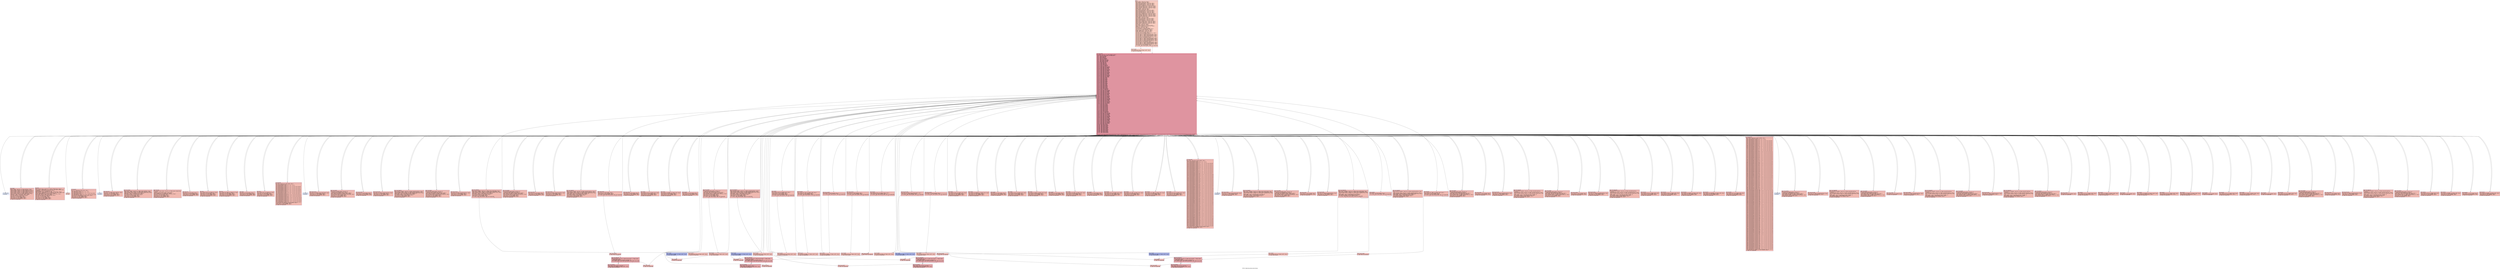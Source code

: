 digraph "CFG for 'chakravyuha_decrypt_string' function" {
	label="CFG for 'chakravyuha_decrypt_string' function";

	Node0x64b87b0b25b0 [shape=record,color="#3d50c3ff", style=filled, fillcolor="#f08b6e70" fontname="Courier",label="{entry:\l|  %dummy.var327 = alloca i32, align 4\l  %cff.state239 = alloca i32, align 4\l  %fake.counter.phialloca233 = alloca i32, align 4\l  %fake.counter203.phialloca = alloca i32, align 4\l  %fake.counter210.phialloca = alloca i32, align 4\l  %fake.counter217.phialloca = alloca i32, align 4\l  %fake.counter.reload234.alloca = alloca i32, align 4\l  %fake.counter203.reload.alloca = alloca i32, align 4\l  %fake.counter210.reload.alloca = alloca i32, align 4\l  %fake.counter217.reload.alloca = alloca i32, align 4\l  %dummy.var192 = alloca i32, align 4\l  %cff.state136 = alloca i32, align 4\l  %fake.counter.phialloca129 = alloca i32, align 4\l  %fake.counter94.phialloca = alloca i32, align 4\l  %fake.counter101.phialloca = alloca i32, align 4\l  %fake.counter108.phialloca = alloca i32, align 4\l  %fake.counter115.phialloca = alloca i32, align 4\l  %fake.counter.reload130.alloca = alloca i32, align 4\l  %fake.counter94.reload.alloca = alloca i32, align 4\l  %fake.counter101.reload.alloca = alloca i32, align 4\l  %fake.counter108.reload.alloca = alloca i32, align 4\l  %fake.counter115.reload.alloca = alloca i32, align 4\l  %dummy.var83 = alloca i32, align 4\l  %cff.state62 = alloca i32, align 4\l  %fake.counter.phialloca56 = alloca i32, align 4\l  %fake.counter23.phialloca = alloca i32, align 4\l  %fake.counter30.phialloca = alloca i32, align 4\l  %fake.counter37.phialloca = alloca i32, align 4\l  %fake.counter.reload57.alloca = alloca i32, align 4\l  %fake.counter23.reload.alloca = alloca i32, align 4\l  %fake.counter30.reload.alloca = alloca i32, align 4\l  %fake.counter37.reload.alloca = alloca i32, align 4\l  %dummy.var12 = alloca i32, align 4\l  %cff.state5 = alloca i32, align 4\l  %fake.counter.phialloca = alloca i32, align 4\l  %fake.counter.reload.alloca = alloca i32, align 4\l  %dummy.var = alloca i32, align 4\l  %cff.state = alloca i32, align 4\l  %index.phialloca = alloca i32, align 4\l  store i32 undef, ptr %index.phialloca, align 4\l  store i32 0, ptr %index.phialloca, align 4\l  %index.reload2.alloca = alloca i32, align 4\l  %index.reload1.alloca = alloca i32, align 4\l  %index.reload.alloca = alloca i32, align 4\l  store i32 1, ptr %cff.state, align 4\l  store i32 undef, ptr %fake.counter.phialloca, align 4\l  store i32 4, ptr %cff.state5, align 4\l  store i32 undef, ptr %fake.counter.phialloca56, align 4\l  store i32 undef, ptr %fake.counter23.phialloca, align 4\l  store i32 undef, ptr %fake.counter30.phialloca, align 4\l  store i32 undef, ptr %fake.counter37.phialloca, align 4\l  store i32 14, ptr %cff.state62, align 4\l  store i32 undef, ptr %fake.counter.phialloca129, align 4\l  store i32 undef, ptr %fake.counter94.phialloca, align 4\l  store i32 undef, ptr %fake.counter101.phialloca, align 4\l  store i32 undef, ptr %fake.counter108.phialloca, align 4\l  store i32 undef, ptr %fake.counter115.phialloca, align 4\l  store i32 48, ptr %cff.state136, align 4\l  store i32 undef, ptr %fake.counter.phialloca233, align 4\l  store i32 undef, ptr %fake.counter203.phialloca, align 4\l  store i32 undef, ptr %fake.counter210.phialloca, align 4\l  store i32 undef, ptr %fake.counter217.phialloca, align 4\l  store i32 81, ptr %cff.state239, align 4\l  br i1 false, label %fake.block367, label %cff.dispatch240\l|{<s0>T|<s1>F}}"];
	Node0x64b87b0b25b0:s0 -> Node0x64b87b0ee770;
	Node0x64b87b0b25b0:s1 -> Node0x64b87b10c320;
	Node0x64b87b0b2610 [shape=record,color="#3d50c3ff", style=filled, fillcolor="#de614d70" fontname="Courier",label="{loop_header:\l|  %index.reload3 = load i32, ptr %index.phialloca, align 4\l  %index.reload2 = load i32, ptr %index.phialloca, align 4\l  store i32 %index.reload2, ptr %index.reload2.alloca, align 4\l  %index.reload1 = load i32, ptr %index.phialloca, align 4\l  store i32 %index.reload1, ptr %index.reload1.alloca, align 4\l  %index.reload = load i32, ptr %index.phialloca, align 4\l  store i32 %index.reload, ptr %index.reload.alloca, align 4\l  %loop_cond = icmp slt i32 %index.reload3, %length\l  %cff.next = select i1 %loop_cond, i32 2, i32 3\l  store i32 %cff.next, ptr %cff.state, align 4\l  store i32 4, ptr %cff.state5, align 4\l  store i32 14, ptr %cff.state62, align 4\l  store i32 48, ptr %cff.state136, align 4\l  store i32 81, ptr %cff.state239, align 4\l  br label %cff.dispatch240\l}"];
	Node0x64b87b0b2610 -> Node0x64b87b10c320;
	Node0x64b87b0b26d0 [shape=record,color="#3d50c3ff", style=filled, fillcolor="#de614d70" fontname="Courier",label="{loop_body:\l|  %index.reload2.reload = load i32, ptr %index.reload2.alloca, align 4\l  %src_char_ptr = getelementptr i8, ptr %src_ptr, i32 %index.reload2.reload\l  %loaded_byte = load i8, ptr %src_char_ptr, align 1\l  %decrypted_byte = xor i8 %loaded_byte, -60\l  %index.reload1.reload = load i32, ptr %index.reload1.alloca, align 4\l  %dest_char_ptr = getelementptr i8, ptr %dest_ptr, i32 %index.reload1.reload\l  store i8 %decrypted_byte, ptr %dest_char_ptr, align 1\l  %index.reload.reload = load i32, ptr %index.reload.alloca, align 4\l  %next_index = add i32 %index.reload.reload, 1\l  store i32 %next_index, ptr %index.phialloca, align 4\l  store i32 1, ptr %cff.state, align 4\l  store i32 4, ptr %cff.state5, align 4\l  store i32 14, ptr %cff.state62, align 4\l  store i32 48, ptr %cff.state136, align 4\l  store i32 81, ptr %cff.state239, align 4\l  br label %cff.dispatch240\l}"];
	Node0x64b87b0b26d0 -> Node0x64b87b10c320;
	Node0x64b87b0b2670 [shape=record,color="#3d50c3ff", style=filled, fillcolor="#f08b6e70" fontname="Courier",label="{loop_exit:\l|  ret void\l}"];
	Node0x64b87b0b2730 [shape=record,color="#3d50c3ff", style=filled, fillcolor="#de614d70" fontname="Courier",label="{cff.dispatch:\l|  %cff.cur = load i32, ptr %cff.state, align 4\l  %0 = icmp eq i32 %cff.cur, 1\l  %cff.case.select = select i1 %0, i32 1, i32 5\l  %1 = icmp eq i32 %cff.cur, 2\l  %cff.case.select9 = select i1 %1, i32 2, i32 %cff.case.select\l  %2 = icmp eq i32 %cff.cur, 3\l  %cff.case.select10 = select i1 %2, i32 3, i32 %cff.case.select9\l  store i32 %cff.case.select10, ptr %cff.state5, align 4\l  store i32 14, ptr %cff.state62, align 4\l  store i32 48, ptr %cff.state136, align 4\l  store i32 81, ptr %cff.state239, align 4\l  br label %cff.dispatch240\l}"];
	Node0x64b87b0b2730 -> Node0x64b87b10c320;
	Node0x64b87b0c5450 [shape=record,color="#3d50c3ff", style=filled, fillcolor="#c7d7f070" fontname="Courier",label="{cff.default:\l|  unreachable\l}"];
	Node0x64b87b0cca10 [shape=record,color="#3d50c3ff", style=filled, fillcolor="#de614d70" fontname="Courier",label="{fake.loop.entry:\l|  store i32 0, ptr %fake.counter.phialloca, align 4\l  store i32 7, ptr %cff.state5, align 4\l  store i32 14, ptr %cff.state62, align 4\l  store i32 48, ptr %cff.state136, align 4\l  store i32 81, ptr %cff.state239, align 4\l  br label %cff.dispatch240\l}"];
	Node0x64b87b0cca10 -> Node0x64b87b10c320;
	Node0x64b87b0ccaa0 [shape=record,color="#3d50c3ff", style=filled, fillcolor="#de614d70" fontname="Courier",label="{fake.loop.header:\l|  %fake.counter.reload4 = load i32, ptr %fake.counter.phialloca, align 4\l  %fake.counter.reload = load i32, ptr %fake.counter.phialloca, align 4\l  store i32 %fake.counter.reload, ptr %fake.counter.reload.alloca, align 4\l  %fake.cond = icmp slt i32 %fake.counter.reload4, 10\l  %cff.next11 = select i1 %fake.cond, i32 8, i32 9\l  store i32 %cff.next11, ptr %cff.state5, align 4\l  store i32 14, ptr %cff.state62, align 4\l  store i32 48, ptr %cff.state136, align 4\l  store i32 81, ptr %cff.state239, align 4\l  br label %cff.dispatch240\l}"];
	Node0x64b87b0ccaa0 -> Node0x64b87b10c320;
	Node0x64b87b0ccb30 [shape=record,color="#3d50c3ff", style=filled, fillcolor="#de614d70" fontname="Courier",label="{fake.loop.body:\l|  %fake.counter.reload.reload = load i32, ptr %fake.counter.reload.alloca,\l... align 4\l  %fake.inc = add i32 %fake.counter.reload.reload, 1\l  store volatile i32 40, ptr %dummy.var, align 4\l  store i32 %fake.inc, ptr %fake.counter.phialloca, align 4\l  store i32 7, ptr %cff.state5, align 4\l  store i32 14, ptr %cff.state62, align 4\l  store i32 48, ptr %cff.state136, align 4\l  store i32 81, ptr %cff.state239, align 4\l  br label %cff.dispatch240\l}"];
	Node0x64b87b0ccb30 -> Node0x64b87b10c320;
	Node0x64b87b0ccbc0 [shape=record,color="#3d50c3ff", style=filled, fillcolor="#de614d70" fontname="Courier",label="{fake.loop.exit:\l|  store i32 4, ptr %cff.state5, align 4\l  store i32 14, ptr %cff.state62, align 4\l  store i32 48, ptr %cff.state136, align 4\l  store i32 81, ptr %cff.state239, align 4\l  br label %cff.dispatch240\l}"];
	Node0x64b87b0ccbc0 -> Node0x64b87b10c320;
	Node0x64b87b0cd1a0 [shape=record,color="#3d50c3ff", style=filled, fillcolor="#de614d70" fontname="Courier",label="{fake.then:\l|  store volatile i32 57, ptr %dummy.var, align 4\l  store i32 12, ptr %cff.state5, align 4\l  store i32 14, ptr %cff.state62, align 4\l  store i32 48, ptr %cff.state136, align 4\l  store i32 81, ptr %cff.state239, align 4\l  br label %cff.dispatch240\l}"];
	Node0x64b87b0cd1a0 -> Node0x64b87b10c320;
	Node0x64b87b0cd230 [shape=record,color="#3d50c3ff", style=filled, fillcolor="#de614d70" fontname="Courier",label="{fake.else:\l|  store volatile i32 17280, ptr %dummy.var, align 4\l  store i32 12, ptr %cff.state5, align 4\l  store i32 14, ptr %cff.state62, align 4\l  store i32 48, ptr %cff.state136, align 4\l  store i32 81, ptr %cff.state239, align 4\l  br label %cff.dispatch240\l}"];
	Node0x64b87b0cd230 -> Node0x64b87b10c320;
	Node0x64b87b0cd2c0 [shape=record,color="#3d50c3ff", style=filled, fillcolor="#de614d70" fontname="Courier",label="{fake.merge:\l|  store i32 4, ptr %cff.state5, align 4\l  store i32 14, ptr %cff.state62, align 4\l  store i32 48, ptr %cff.state136, align 4\l  store i32 81, ptr %cff.state239, align 4\l  br label %cff.dispatch240\l}"];
	Node0x64b87b0cd2c0 -> Node0x64b87b10c320;
	Node0x64b87b0cd620 [shape=record,color="#3d50c3ff", style=filled, fillcolor="#de614d70" fontname="Courier",label="{fake.block:\l|  store volatile i32 1, ptr %dummy.var, align 4\l  store i32 4, ptr %cff.state5, align 4\l  store i32 14, ptr %cff.state62, align 4\l  store i32 48, ptr %cff.state136, align 4\l  store i32 81, ptr %cff.state239, align 4\l  br label %cff.dispatch240\l}"];
	Node0x64b87b0cd620 -> Node0x64b87b10c320;
	Node0x64b87b0ccd00 [shape=record,color="#3d50c3ff", style=filled, fillcolor="#de614d70" fontname="Courier",label="{cff.dispatch6:\l|  %cff.cur8 = load i32, ptr %cff.state5, align 4\l  %3 = icmp eq i32 %cff.cur8, 1\l  %cff.case.select66 = select i1 %3, i32 1, i32 15\l  %4 = icmp eq i32 %cff.cur8, 2\l  %cff.case.select67 = select i1 %4, i32 2, i32 %cff.case.select66\l  %5 = icmp eq i32 %cff.cur8, 3\l  %cff.case.select68 = select i1 %5, i32 3, i32 %cff.case.select67\l  %6 = icmp eq i32 %cff.cur8, 4\l  %cff.case.select69 = select i1 %6, i32 4, i32 %cff.case.select68\l  %7 = icmp eq i32 %cff.cur8, 5\l  %cff.case.select70 = select i1 %7, i32 5, i32 %cff.case.select69\l  %8 = icmp eq i32 %cff.cur8, 6\l  %cff.case.select71 = select i1 %8, i32 6, i32 %cff.case.select70\l  %9 = icmp eq i32 %cff.cur8, 7\l  %cff.case.select72 = select i1 %9, i32 7, i32 %cff.case.select71\l  %10 = icmp eq i32 %cff.cur8, 8\l  %cff.case.select73 = select i1 %10, i32 8, i32 %cff.case.select72\l  %11 = icmp eq i32 %cff.cur8, 9\l  %cff.case.select74 = select i1 %11, i32 9, i32 %cff.case.select73\l  %12 = icmp eq i32 %cff.cur8, 10\l  %cff.case.select75 = select i1 %12, i32 10, i32 %cff.case.select74\l  %13 = icmp eq i32 %cff.cur8, 11\l  %cff.case.select76 = select i1 %13, i32 11, i32 %cff.case.select75\l  %14 = icmp eq i32 %cff.cur8, 12\l  %cff.case.select77 = select i1 %14, i32 12, i32 %cff.case.select76\l  %15 = icmp eq i32 %cff.cur8, 13\l  %cff.case.select78 = select i1 %15, i32 13, i32 %cff.case.select77\l  store i32 %cff.case.select78, ptr %cff.state62, align 4\l  store i32 48, ptr %cff.state136, align 4\l  store i32 81, ptr %cff.state239, align 4\l  br label %cff.dispatch240\l}"];
	Node0x64b87b0ccd00 -> Node0x64b87b10c320;
	Node0x64b87b0ccd60 [shape=record,color="#3d50c3ff", style=filled, fillcolor="#c7d7f070" fontname="Courier",label="{cff.default7:\l|  unreachable\l}"];
	Node0x64b87b0d0a40 [shape=record,color="#3d50c3ff", style=filled, fillcolor="#de614d70" fontname="Courier",label="{fake.loop.entry13:\l|  store i32 0, ptr %fake.counter.phialloca56, align 4\l  store i32 17, ptr %cff.state62, align 4\l  store i32 48, ptr %cff.state136, align 4\l  store i32 81, ptr %cff.state239, align 4\l  br label %cff.dispatch240\l}"];
	Node0x64b87b0d0a40 -> Node0x64b87b10c320;
	Node0x64b87b0d0aa0 [shape=record,color="#3d50c3ff", style=filled, fillcolor="#de614d70" fontname="Courier",label="{fake.loop.header14:\l|  %fake.counter.reload58 = load i32, ptr %fake.counter.phialloca56, align 4\l  %fake.counter.reload57 = load i32, ptr %fake.counter.phialloca56, align 4\l  store i32 %fake.counter.reload57, ptr %fake.counter.reload57.alloca, align 4\l  %fake.cond17 = icmp slt i32 %fake.counter.reload58, 10\l  %cff.next79 = select i1 %fake.cond17, i32 18, i32 19\l  store i32 %cff.next79, ptr %cff.state62, align 4\l  store i32 48, ptr %cff.state136, align 4\l  store i32 81, ptr %cff.state239, align 4\l  br i1 false, label %fake.block373, label %cff.dispatch240\l|{<s0>T|<s1>F}}"];
	Node0x64b87b0d0aa0:s0 -> Node0x64b87b0ef6d0;
	Node0x64b87b0d0aa0:s1 -> Node0x64b87b10c320;
	Node0x64b87b0d0b30 [shape=record,color="#3d50c3ff", style=filled, fillcolor="#de614d70" fontname="Courier",label="{fake.loop.body15:\l|  %fake.counter.reload57.reload = load i32, ptr\l... %fake.counter.reload57.alloca, align 4\l  %fake.inc18 = add i32 %fake.counter.reload57.reload, 1\l  store volatile i32 483120, ptr %dummy.var12, align 4\l  store i32 %fake.inc18, ptr %fake.counter.phialloca56, align 4\l  store i32 17, ptr %cff.state62, align 4\l  store i32 48, ptr %cff.state136, align 4\l  store i32 81, ptr %cff.state239, align 4\l  br label %cff.dispatch240\l}"];
	Node0x64b87b0d0b30 -> Node0x64b87b10c320;
	Node0x64b87b0d0bc0 [shape=record,color="#3d50c3ff", style=filled, fillcolor="#de614d70" fontname="Courier",label="{fake.loop.exit16:\l|  store i32 14, ptr %cff.state62, align 4\l  store i32 48, ptr %cff.state136, align 4\l  store i32 81, ptr %cff.state239, align 4\l  br label %cff.dispatch240\l}"];
	Node0x64b87b0d0bc0 -> Node0x64b87b10c320;
	Node0x64b87b0cbb70 [shape=record,color="#3d50c3ff", style=filled, fillcolor="#de614d70" fontname="Courier",label="{fake.loop.entry19:\l|  store i32 0, ptr %fake.counter23.phialloca, align 4\l  store i32 21, ptr %cff.state62, align 4\l  store i32 48, ptr %cff.state136, align 4\l  store i32 81, ptr %cff.state239, align 4\l  br label %cff.dispatch240\l}"];
	Node0x64b87b0cbb70 -> Node0x64b87b10c320;
	Node0x64b87b0cbc00 [shape=record,color="#3d50c3ff", style=filled, fillcolor="#de614d70" fontname="Courier",label="{fake.loop.header20:\l|  %fake.counter23.reload59 = load i32, ptr %fake.counter23.phialloca, align 4\l  %fake.counter23.reload = load i32, ptr %fake.counter23.phialloca, align 4\l  store i32 %fake.counter23.reload, ptr %fake.counter23.reload.alloca, align 4\l  %fake.cond24 = icmp slt i32 %fake.counter23.reload59, 10\l  %cff.next80 = select i1 %fake.cond24, i32 22, i32 23\l  store i32 %cff.next80, ptr %cff.state62, align 4\l  store i32 48, ptr %cff.state136, align 4\l  store i32 81, ptr %cff.state239, align 4\l  br label %cff.dispatch240\l}"];
	Node0x64b87b0cbc00 -> Node0x64b87b10c320;
	Node0x64b87b0cbc90 [shape=record,color="#3d50c3ff", style=filled, fillcolor="#de614d70" fontname="Courier",label="{fake.loop.body21:\l|  %fake.counter23.reload.reload = load i32, ptr\l... %fake.counter23.reload.alloca, align 4\l  %fake.inc25 = add i32 %fake.counter23.reload.reload, 1\l  store volatile i32 80364, ptr %dummy.var12, align 4\l  store i32 %fake.inc25, ptr %fake.counter23.phialloca, align 4\l  store i32 21, ptr %cff.state62, align 4\l  store i32 48, ptr %cff.state136, align 4\l  store i32 81, ptr %cff.state239, align 4\l  br label %cff.dispatch240\l}"];
	Node0x64b87b0cbc90 -> Node0x64b87b10c320;
	Node0x64b87b0cbd20 [shape=record,color="#3d50c3ff", style=filled, fillcolor="#de614d70" fontname="Courier",label="{fake.loop.exit22:\l|  store i32 14, ptr %cff.state62, align 4\l  store i32 48, ptr %cff.state136, align 4\l  store i32 81, ptr %cff.state239, align 4\l  br i1 false, label %fake.loop.entry341, label %cff.dispatch240\l|{<s0>T|<s1>F}}"];
	Node0x64b87b0cbd20:s0 -> Node0x64b87b134640;
	Node0x64b87b0cbd20:s1 -> Node0x64b87b10c320;
	Node0x64b87b0d96a0 [shape=record,color="#3d50c3ff", style=filled, fillcolor="#de614d70" fontname="Courier",label="{fake.loop.entry26:\l|  store i32 0, ptr %fake.counter30.phialloca, align 4\l  store i32 25, ptr %cff.state62, align 4\l  store i32 48, ptr %cff.state136, align 4\l  store i32 81, ptr %cff.state239, align 4\l  br label %cff.dispatch240\l}"];
	Node0x64b87b0d96a0 -> Node0x64b87b10c320;
	Node0x64b87b0d9730 [shape=record,color="#3d50c3ff", style=filled, fillcolor="#de614d70" fontname="Courier",label="{fake.loop.header27:\l|  %fake.counter30.reload60 = load i32, ptr %fake.counter30.phialloca, align 4\l  %fake.counter30.reload = load i32, ptr %fake.counter30.phialloca, align 4\l  store i32 %fake.counter30.reload, ptr %fake.counter30.reload.alloca, align 4\l  %fake.cond31 = icmp slt i32 %fake.counter30.reload60, 10\l  %cff.next81 = select i1 %fake.cond31, i32 26, i32 27\l  store i32 %cff.next81, ptr %cff.state62, align 4\l  store i32 48, ptr %cff.state136, align 4\l  store i32 81, ptr %cff.state239, align 4\l  br i1 false, label %fake.block369, label %cff.dispatch240\l|{<s0>T|<s1>F}}"];
	Node0x64b87b0d9730:s0 -> Node0x64b87b0eebf0;
	Node0x64b87b0d9730:s1 -> Node0x64b87b10c320;
	Node0x64b87b0d97c0 [shape=record,color="#3d50c3ff", style=filled, fillcolor="#de614d70" fontname="Courier",label="{fake.loop.body28:\l|  %fake.counter30.reload.reload = load i32, ptr\l... %fake.counter30.reload.alloca, align 4\l  %fake.inc32 = add i32 %fake.counter30.reload.reload, 1\l  store volatile i32 46605, ptr %dummy.var12, align 4\l  store i32 %fake.inc32, ptr %fake.counter30.phialloca, align 4\l  store i32 25, ptr %cff.state62, align 4\l  store i32 48, ptr %cff.state136, align 4\l  store i32 81, ptr %cff.state239, align 4\l  br label %cff.dispatch240\l}"];
	Node0x64b87b0d97c0 -> Node0x64b87b10c320;
	Node0x64b87b0d9850 [shape=record,color="#3d50c3ff", style=filled, fillcolor="#de614d70" fontname="Courier",label="{fake.loop.exit29:\l|  store i32 14, ptr %cff.state62, align 4\l  store i32 48, ptr %cff.state136, align 4\l  store i32 81, ptr %cff.state239, align 4\l  br label %cff.dispatch240\l}"];
	Node0x64b87b0d9850 -> Node0x64b87b10c320;
	Node0x64b87b0d9fe0 [shape=record,color="#3d50c3ff", style=filled, fillcolor="#de614d70" fontname="Courier",label="{fake.loop.entry33:\l|  store i32 0, ptr %fake.counter37.phialloca, align 4\l  store i32 29, ptr %cff.state62, align 4\l  store i32 48, ptr %cff.state136, align 4\l  store i32 81, ptr %cff.state239, align 4\l  br label %cff.dispatch240\l}"];
	Node0x64b87b0d9fe0 -> Node0x64b87b10c320;
	Node0x64b87b0da070 [shape=record,color="#3d50c3ff", style=filled, fillcolor="#de614d70" fontname="Courier",label="{fake.loop.header34:\l|  %fake.counter37.reload61 = load i32, ptr %fake.counter37.phialloca, align 4\l  %fake.counter37.reload = load i32, ptr %fake.counter37.phialloca, align 4\l  store i32 %fake.counter37.reload, ptr %fake.counter37.reload.alloca, align 4\l  %fake.cond38 = icmp slt i32 %fake.counter37.reload61, 10\l  %cff.next82 = select i1 %fake.cond38, i32 30, i32 31\l  store i32 %cff.next82, ptr %cff.state62, align 4\l  store i32 48, ptr %cff.state136, align 4\l  store i32 81, ptr %cff.state239, align 4\l  br label %cff.dispatch240\l}"];
	Node0x64b87b0da070 -> Node0x64b87b10c320;
	Node0x64b87b0da100 [shape=record,color="#3d50c3ff", style=filled, fillcolor="#de614d70" fontname="Courier",label="{fake.loop.body35:\l|  %fake.counter37.reload.reload = load i32, ptr\l... %fake.counter37.reload.alloca, align 4\l  %fake.inc39 = add i32 %fake.counter37.reload.reload, 1\l  store volatile i32 121, ptr %dummy.var12, align 4\l  store i32 %fake.inc39, ptr %fake.counter37.phialloca, align 4\l  store i32 29, ptr %cff.state62, align 4\l  store i32 48, ptr %cff.state136, align 4\l  store i32 81, ptr %cff.state239, align 4\l  br i1 false, label %fake.then364, label %cff.dispatch240\l|{<s0>T|<s1>F}}"];
	Node0x64b87b0da100:s0 -> Node0x64b87b0ee2f0;
	Node0x64b87b0da100:s1 -> Node0x64b87b10c320;
	Node0x64b87b0da190 [shape=record,color="#3d50c3ff", style=filled, fillcolor="#de614d70" fontname="Courier",label="{fake.loop.exit36:\l|  store i32 14, ptr %cff.state62, align 4\l  store i32 48, ptr %cff.state136, align 4\l  store i32 81, ptr %cff.state239, align 4\l  br label %cff.dispatch240\l}"];
	Node0x64b87b0da190 -> Node0x64b87b10c320;
	Node0x64b87b0da7a0 [shape=record,color="#3d50c3ff", style=filled, fillcolor="#de614d70" fontname="Courier",label="{fake.then40:\l|  store volatile i32 70, ptr %dummy.var12, align 4\l  store i32 34, ptr %cff.state62, align 4\l  store i32 48, ptr %cff.state136, align 4\l  store i32 81, ptr %cff.state239, align 4\l  br label %cff.dispatch240\l}"];
	Node0x64b87b0da7a0 -> Node0x64b87b10c320;
	Node0x64b87b0da830 [shape=record,color="#3d50c3ff", style=filled, fillcolor="#de614d70" fontname="Courier",label="{fake.else41:\l|  store volatile i32 967680, ptr %dummy.var12, align 4\l  store i32 34, ptr %cff.state62, align 4\l  store i32 48, ptr %cff.state136, align 4\l  store i32 81, ptr %cff.state239, align 4\l  br label %cff.dispatch240\l}"];
	Node0x64b87b0da830 -> Node0x64b87b10c320;
	Node0x64b87b0da8c0 [shape=record,color="#3d50c3ff", style=filled, fillcolor="#de614d70" fontname="Courier",label="{fake.merge42:\l|  store i32 14, ptr %cff.state62, align 4\l  store i32 48, ptr %cff.state136, align 4\l  store i32 81, ptr %cff.state239, align 4\l  br label %cff.dispatch240\l}"];
	Node0x64b87b0da8c0 -> Node0x64b87b10c320;
	Node0x64b87b0cf990 [shape=record,color="#3d50c3ff", style=filled, fillcolor="#de614d70" fontname="Courier",label="{fake.then43:\l|  store volatile i32 87, ptr %dummy.var12, align 4\l  store i32 37, ptr %cff.state62, align 4\l  store i32 48, ptr %cff.state136, align 4\l  store i32 81, ptr %cff.state239, align 4\l  br label %cff.dispatch240\l}"];
	Node0x64b87b0cf990 -> Node0x64b87b10c320;
	Node0x64b87b0cfa20 [shape=record,color="#3d50c3ff", style=filled, fillcolor="#de614d70" fontname="Courier",label="{fake.else44:\l|  store volatile i32 87091200, ptr %dummy.var12, align 4\l  store i32 37, ptr %cff.state62, align 4\l  store i32 48, ptr %cff.state136, align 4\l  store i32 81, ptr %cff.state239, align 4\l  br label %cff.dispatch240\l}"];
	Node0x64b87b0cfa20 -> Node0x64b87b10c320;
	Node0x64b87b0cfab0 [shape=record,color="#3d50c3ff", style=filled, fillcolor="#de614d70" fontname="Courier",label="{fake.merge45:\l|  store i32 14, ptr %cff.state62, align 4\l  store i32 48, ptr %cff.state136, align 4\l  store i32 81, ptr %cff.state239, align 4\l  br label %cff.dispatch240\l}"];
	Node0x64b87b0cfab0 -> Node0x64b87b10c320;
	Node0x64b87b0cfe10 [shape=record,color="#3d50c3ff", style=filled, fillcolor="#de614d70" fontname="Courier",label="{fake.then46:\l|  store volatile i32 52, ptr %dummy.var12, align 4\l  store i32 40, ptr %cff.state62, align 4\l  store i32 48, ptr %cff.state136, align 4\l  store i32 81, ptr %cff.state239, align 4\l  br label %cff.dispatch240\l}"];
	Node0x64b87b0cfe10 -> Node0x64b87b10c320;
	Node0x64b87b0cfea0 [shape=record,color="#3d50c3ff", style=filled, fillcolor="#de614d70" fontname="Courier",label="{fake.else47:\l|  store volatile i32 2880, ptr %dummy.var12, align 4\l  store i32 40, ptr %cff.state62, align 4\l  store i32 48, ptr %cff.state136, align 4\l  store i32 81, ptr %cff.state239, align 4\l  br label %cff.dispatch240\l}"];
	Node0x64b87b0cfea0 -> Node0x64b87b10c320;
	Node0x64b87b0cff30 [shape=record,color="#3d50c3ff", style=filled, fillcolor="#de614d70" fontname="Courier",label="{fake.merge48:\l|  store i32 14, ptr %cff.state62, align 4\l  store i32 48, ptr %cff.state136, align 4\l  store i32 81, ptr %cff.state239, align 4\l  br label %cff.dispatch240\l}"];
	Node0x64b87b0cff30 -> Node0x64b87b10c320;
	Node0x64b87b0d0290 [shape=record,color="#3d50c3ff", style=filled, fillcolor="#de614d70" fontname="Courier",label="{fake.then49:\l|  store volatile i32 57, ptr %dummy.var12, align 4\l  store i32 43, ptr %cff.state62, align 4\l  store i32 48, ptr %cff.state136, align 4\l  store i32 81, ptr %cff.state239, align 4\l  br i1 false, label %fake.block370, label %cff.dispatch240\l|{<s0>T|<s1>F}}"];
	Node0x64b87b0d0290:s0 -> Node0x64b87b0eee90;
	Node0x64b87b0d0290:s1 -> Node0x64b87b10c320;
	Node0x64b87b0d0320 [shape=record,color="#3d50c3ff", style=filled, fillcolor="#de614d70" fontname="Courier",label="{fake.else50:\l|  store volatile i32 17280, ptr %dummy.var12, align 4\l  store i32 43, ptr %cff.state62, align 4\l  store i32 48, ptr %cff.state136, align 4\l  store i32 81, ptr %cff.state239, align 4\l  br label %cff.dispatch240\l}"];
	Node0x64b87b0d0320 -> Node0x64b87b10c320;
	Node0x64b87b0d03b0 [shape=record,color="#3d50c3ff", style=filled, fillcolor="#de614d70" fontname="Courier",label="{fake.merge51:\l|  store i32 14, ptr %cff.state62, align 4\l  store i32 48, ptr %cff.state136, align 4\l  store i32 81, ptr %cff.state239, align 4\l  br label %cff.dispatch240\l}"];
	Node0x64b87b0d03b0 -> Node0x64b87b10c320;
	Node0x64b87b0dc9d0 [shape=record,color="#3d50c3ff", style=filled, fillcolor="#de614d70" fontname="Courier",label="{fake.block52:\l|  store volatile i32 3, ptr %dummy.var12, align 4\l  store i32 14, ptr %cff.state62, align 4\l  store i32 48, ptr %cff.state136, align 4\l  store i32 81, ptr %cff.state239, align 4\l  br label %cff.dispatch240\l}"];
	Node0x64b87b0dc9d0 -> Node0x64b87b10c320;
	Node0x64b87b0dcbe0 [shape=record,color="#3d50c3ff", style=filled, fillcolor="#de614d70" fontname="Courier",label="{fake.block53:\l|  store volatile i32 -2464, ptr %dummy.var12, align 4\l  store i32 14, ptr %cff.state62, align 4\l  store i32 48, ptr %cff.state136, align 4\l  store i32 81, ptr %cff.state239, align 4\l  br label %cff.dispatch240\l}"];
	Node0x64b87b0dcbe0 -> Node0x64b87b10c320;
	Node0x64b87b0dcf70 [shape=record,color="#3d50c3ff", style=filled, fillcolor="#de614d70" fontname="Courier",label="{fake.block54:\l|  store volatile i32 -20446, ptr %dummy.var12, align 4\l  store i32 14, ptr %cff.state62, align 4\l  store i32 48, ptr %cff.state136, align 4\l  store i32 81, ptr %cff.state239, align 4\l  br label %cff.dispatch240\l}"];
	Node0x64b87b0dcf70 -> Node0x64b87b10c320;
	Node0x64b87b0d21e0 [shape=record,color="#3d50c3ff", style=filled, fillcolor="#de614d70" fontname="Courier",label="{fake.block55:\l|  store volatile i32 -43, ptr %dummy.var12, align 4\l  store i32 14, ptr %cff.state62, align 4\l  store i32 48, ptr %cff.state136, align 4\l  store i32 81, ptr %cff.state239, align 4\l  br label %cff.dispatch240\l}"];
	Node0x64b87b0d21e0 -> Node0x64b87b10c320;
	Node0x64b87b0cb650 [shape=record,color="#3d50c3ff", style=filled, fillcolor="#de614d70" fontname="Courier",label="{cff.dispatch63:\l|  %cff.cur65 = load i32, ptr %cff.state62, align 4\l  %16 = icmp eq i32 %cff.cur65, 1\l  %cff.case.select140 = select i1 %16, i32 1, i32 49\l  %17 = icmp eq i32 %cff.cur65, 2\l  %cff.case.select141 = select i1 %17, i32 2, i32 %cff.case.select140\l  %18 = icmp eq i32 %cff.cur65, 3\l  %cff.case.select142 = select i1 %18, i32 3, i32 %cff.case.select141\l  %19 = icmp eq i32 %cff.cur65, 4\l  %cff.case.select143 = select i1 %19, i32 4, i32 %cff.case.select142\l  %20 = icmp eq i32 %cff.cur65, 5\l  %cff.case.select144 = select i1 %20, i32 5, i32 %cff.case.select143\l  %21 = icmp eq i32 %cff.cur65, 6\l  %cff.case.select145 = select i1 %21, i32 6, i32 %cff.case.select144\l  %22 = icmp eq i32 %cff.cur65, 7\l  %cff.case.select146 = select i1 %22, i32 7, i32 %cff.case.select145\l  %23 = icmp eq i32 %cff.cur65, 8\l  %cff.case.select147 = select i1 %23, i32 8, i32 %cff.case.select146\l  %24 = icmp eq i32 %cff.cur65, 9\l  %cff.case.select148 = select i1 %24, i32 9, i32 %cff.case.select147\l  %25 = icmp eq i32 %cff.cur65, 10\l  %cff.case.select149 = select i1 %25, i32 10, i32 %cff.case.select148\l  %26 = icmp eq i32 %cff.cur65, 11\l  %cff.case.select150 = select i1 %26, i32 11, i32 %cff.case.select149\l  %27 = icmp eq i32 %cff.cur65, 12\l  %cff.case.select151 = select i1 %27, i32 12, i32 %cff.case.select150\l  %28 = icmp eq i32 %cff.cur65, 13\l  %cff.case.select152 = select i1 %28, i32 13, i32 %cff.case.select151\l  %29 = icmp eq i32 %cff.cur65, 14\l  %cff.case.select153 = select i1 %29, i32 14, i32 %cff.case.select152\l  %30 = icmp eq i32 %cff.cur65, 15\l  %cff.case.select154 = select i1 %30, i32 15, i32 %cff.case.select153\l  %31 = icmp eq i32 %cff.cur65, 16\l  %cff.case.select155 = select i1 %31, i32 16, i32 %cff.case.select154\l  %32 = icmp eq i32 %cff.cur65, 17\l  %cff.case.select156 = select i1 %32, i32 17, i32 %cff.case.select155\l  %33 = icmp eq i32 %cff.cur65, 18\l  %cff.case.select157 = select i1 %33, i32 18, i32 %cff.case.select156\l  %34 = icmp eq i32 %cff.cur65, 19\l  %cff.case.select158 = select i1 %34, i32 19, i32 %cff.case.select157\l  %35 = icmp eq i32 %cff.cur65, 20\l  %cff.case.select159 = select i1 %35, i32 20, i32 %cff.case.select158\l  %36 = icmp eq i32 %cff.cur65, 21\l  %cff.case.select160 = select i1 %36, i32 21, i32 %cff.case.select159\l  %37 = icmp eq i32 %cff.cur65, 22\l  %cff.case.select161 = select i1 %37, i32 22, i32 %cff.case.select160\l  %38 = icmp eq i32 %cff.cur65, 23\l  %cff.case.select162 = select i1 %38, i32 23, i32 %cff.case.select161\l  %39 = icmp eq i32 %cff.cur65, 24\l  %cff.case.select163 = select i1 %39, i32 24, i32 %cff.case.select162\l  %40 = icmp eq i32 %cff.cur65, 25\l  %cff.case.select164 = select i1 %40, i32 25, i32 %cff.case.select163\l  %41 = icmp eq i32 %cff.cur65, 26\l  %cff.case.select165 = select i1 %41, i32 26, i32 %cff.case.select164\l  %42 = icmp eq i32 %cff.cur65, 27\l  %cff.case.select166 = select i1 %42, i32 27, i32 %cff.case.select165\l  %43 = icmp eq i32 %cff.cur65, 28\l  %cff.case.select167 = select i1 %43, i32 28, i32 %cff.case.select166\l  %44 = icmp eq i32 %cff.cur65, 29\l  %cff.case.select168 = select i1 %44, i32 29, i32 %cff.case.select167\l  %45 = icmp eq i32 %cff.cur65, 30\l  %cff.case.select169 = select i1 %45, i32 30, i32 %cff.case.select168\l  %46 = icmp eq i32 %cff.cur65, 31\l  %cff.case.select170 = select i1 %46, i32 31, i32 %cff.case.select169\l  %47 = icmp eq i32 %cff.cur65, 32\l  %cff.case.select171 = select i1 %47, i32 32, i32 %cff.case.select170\l  %48 = icmp eq i32 %cff.cur65, 33\l  %cff.case.select172 = select i1 %48, i32 33, i32 %cff.case.select171\l  %49 = icmp eq i32 %cff.cur65, 34\l  %cff.case.select173 = select i1 %49, i32 34, i32 %cff.case.select172\l  %50 = icmp eq i32 %cff.cur65, 35\l  %cff.case.select174 = select i1 %50, i32 35, i32 %cff.case.select173\l  %51 = icmp eq i32 %cff.cur65, 36\l  %cff.case.select175 = select i1 %51, i32 36, i32 %cff.case.select174\l  %52 = icmp eq i32 %cff.cur65, 37\l  %cff.case.select176 = select i1 %52, i32 37, i32 %cff.case.select175\l  %53 = icmp eq i32 %cff.cur65, 38\l  %cff.case.select177 = select i1 %53, i32 38, i32 %cff.case.select176\l  %54 = icmp eq i32 %cff.cur65, 39\l  %cff.case.select178 = select i1 %54, i32 39, i32 %cff.case.select177\l  %55 = icmp eq i32 %cff.cur65, 40\l  %cff.case.select179 = select i1 %55, i32 40, i32 %cff.case.select178\l  %56 = icmp eq i32 %cff.cur65, 41\l  %cff.case.select180 = select i1 %56, i32 41, i32 %cff.case.select179\l  %57 = icmp eq i32 %cff.cur65, 42\l  %cff.case.select181 = select i1 %57, i32 42, i32 %cff.case.select180\l  %58 = icmp eq i32 %cff.cur65, 43\l  %cff.case.select182 = select i1 %58, i32 43, i32 %cff.case.select181\l  %59 = icmp eq i32 %cff.cur65, 44\l  %cff.case.select183 = select i1 %59, i32 44, i32 %cff.case.select182\l  %60 = icmp eq i32 %cff.cur65, 45\l  %cff.case.select184 = select i1 %60, i32 45, i32 %cff.case.select183\l  %61 = icmp eq i32 %cff.cur65, 46\l  %cff.case.select185 = select i1 %61, i32 46, i32 %cff.case.select184\l  %62 = icmp eq i32 %cff.cur65, 47\l  %cff.case.select186 = select i1 %62, i32 47, i32 %cff.case.select185\l  store i32 %cff.case.select186, ptr %cff.state136, align 4\l  store i32 81, ptr %cff.state239, align 4\l  br label %cff.dispatch240\l}"];
	Node0x64b87b0cb650 -> Node0x64b87b10c320;
	Node0x64b87b0cb6b0 [shape=record,color="#3d50c3ff", style=filled, fillcolor="#c7d7f070" fontname="Courier",label="{cff.default64:\l|  unreachable\l}"];
	Node0x64b87b0ec620 [shape=record,color="#3d50c3ff", style=filled, fillcolor="#de614d70" fontname="Courier",label="{fake.loop.entry84:\l|  store i32 0, ptr %fake.counter.phialloca129, align 4\l  store i32 51, ptr %cff.state136, align 4\l  store i32 81, ptr %cff.state239, align 4\l  br label %cff.dispatch240\l}"];
	Node0x64b87b0ec620 -> Node0x64b87b10c320;
	Node0x64b87b0ec680 [shape=record,color="#3d50c3ff", style=filled, fillcolor="#de614d70" fontname="Courier",label="{fake.loop.header85:\l|  %fake.counter.reload131 = load i32, ptr %fake.counter.phialloca129, align 4\l  %fake.counter.reload130 = load i32, ptr %fake.counter.phialloca129, align 4\l  store i32 %fake.counter.reload130, ptr %fake.counter.reload130.alloca, align\l... 4\l  %fake.cond88 = icmp slt i32 %fake.counter.reload131, 10\l  %cff.next187 = select i1 %fake.cond88, i32 52, i32 53\l  store i32 %cff.next187, ptr %cff.state136, align 4\l  store i32 81, ptr %cff.state239, align 4\l  br label %cff.dispatch240\l}"];
	Node0x64b87b0ec680 -> Node0x64b87b10c320;
	Node0x64b87b0ec710 [shape=record,color="#3d50c3ff", style=filled, fillcolor="#de614d70" fontname="Courier",label="{fake.loop.body86:\l|  %fake.counter.reload130.reload = load i32, ptr\l... %fake.counter.reload130.alloca, align 4\l  %fake.inc89 = add i32 %fake.counter.reload130.reload, 1\l  store volatile i32 39059, ptr %dummy.var83, align 4\l  store i32 %fake.inc89, ptr %fake.counter.phialloca129, align 4\l  store i32 51, ptr %cff.state136, align 4\l  store i32 81, ptr %cff.state239, align 4\l  br label %cff.dispatch240\l}"];
	Node0x64b87b0ec710 -> Node0x64b87b10c320;
	Node0x64b87b0ec7a0 [shape=record,color="#3d50c3ff", style=filled, fillcolor="#de614d70" fontname="Courier",label="{fake.loop.exit87:\l|  store i32 48, ptr %cff.state136, align 4\l  store i32 81, ptr %cff.state239, align 4\l  br label %cff.dispatch240\l}"];
	Node0x64b87b0ec7a0 -> Node0x64b87b10c320;
	Node0x64b87b0d6f20 [shape=record,color="#3d50c3ff", style=filled, fillcolor="#de614d70" fontname="Courier",label="{fake.loop.entry90:\l|  store i32 0, ptr %fake.counter94.phialloca, align 4\l  store i32 55, ptr %cff.state136, align 4\l  store i32 81, ptr %cff.state239, align 4\l  br label %cff.dispatch240\l}"];
	Node0x64b87b0d6f20 -> Node0x64b87b10c320;
	Node0x64b87b0d6fb0 [shape=record,color="#3d50c3ff", style=filled, fillcolor="#de614d70" fontname="Courier",label="{fake.loop.header91:\l|  %fake.counter94.reload132 = load i32, ptr %fake.counter94.phialloca, align\l... 4\l  %fake.counter94.reload = load i32, ptr %fake.counter94.phialloca, align 4\l  store i32 %fake.counter94.reload, ptr %fake.counter94.reload.alloca, align 4\l  %fake.cond95 = icmp slt i32 %fake.counter94.reload132, 10\l  %cff.next188 = select i1 %fake.cond95, i32 56, i32 57\l  store i32 %cff.next188, ptr %cff.state136, align 4\l  store i32 81, ptr %cff.state239, align 4\l  br label %cff.dispatch240\l}"];
	Node0x64b87b0d6fb0 -> Node0x64b87b10c320;
	Node0x64b87b0d7040 [shape=record,color="#3d50c3ff", style=filled, fillcolor="#de614d70" fontname="Courier",label="{fake.loop.body92:\l|  %fake.counter94.reload.reload = load i32, ptr\l... %fake.counter94.reload.alloca, align 4\l  %fake.inc96 = add i32 %fake.counter94.reload.reload, 1\l  store volatile i32 35, ptr %dummy.var83, align 4\l  store i32 %fake.inc96, ptr %fake.counter94.phialloca, align 4\l  store i32 55, ptr %cff.state136, align 4\l  store i32 81, ptr %cff.state239, align 4\l  br label %cff.dispatch240\l}"];
	Node0x64b87b0d7040 -> Node0x64b87b10c320;
	Node0x64b87b0d70d0 [shape=record,color="#3d50c3ff", style=filled, fillcolor="#de614d70" fontname="Courier",label="{fake.loop.exit93:\l|  store i32 48, ptr %cff.state136, align 4\l  store i32 81, ptr %cff.state239, align 4\l  br label %cff.dispatch240\l}"];
	Node0x64b87b0d70d0 -> Node0x64b87b10c320;
	Node0x64b87b0d76b0 [shape=record,color="#3d50c3ff", style=filled, fillcolor="#de614d70" fontname="Courier",label="{fake.loop.entry97:\l|  store i32 0, ptr %fake.counter101.phialloca, align 4\l  store i32 59, ptr %cff.state136, align 4\l  store i32 81, ptr %cff.state239, align 4\l  br label %cff.dispatch240\l}"];
	Node0x64b87b0d76b0 -> Node0x64b87b10c320;
	Node0x64b87b0d7740 [shape=record,color="#3d50c3ff", style=filled, fillcolor="#de614d70" fontname="Courier",label="{fake.loop.header98:\l|  %fake.counter101.reload133 = load i32, ptr %fake.counter101.phialloca,\l... align 4\l  %fake.counter101.reload = load i32, ptr %fake.counter101.phialloca, align 4\l  store i32 %fake.counter101.reload, ptr %fake.counter101.reload.alloca, align\l... 4\l  %fake.cond102 = icmp slt i32 %fake.counter101.reload133, 10\l  %cff.next189 = select i1 %fake.cond102, i32 60, i32 61\l  store i32 %cff.next189, ptr %cff.state136, align 4\l  store i32 81, ptr %cff.state239, align 4\l  br label %cff.dispatch240\l}"];
	Node0x64b87b0d7740 -> Node0x64b87b10c320;
	Node0x64b87b0d77d0 [shape=record,color="#3d50c3ff", style=filled, fillcolor="#de614d70" fontname="Courier",label="{fake.loop.body99:\l|  %fake.counter101.reload.reload = load i32, ptr\l... %fake.counter101.reload.alloca, align 4\l  %fake.inc103 = add i32 %fake.counter101.reload.reload, 1\l  store volatile i32 3415, ptr %dummy.var83, align 4\l  store i32 %fake.inc103, ptr %fake.counter101.phialloca, align 4\l  store i32 59, ptr %cff.state136, align 4\l  store i32 81, ptr %cff.state239, align 4\l  br label %cff.dispatch240\l}"];
	Node0x64b87b0d77d0 -> Node0x64b87b10c320;
	Node0x64b87b0d7860 [shape=record,color="#3d50c3ff", style=filled, fillcolor="#de614d70" fontname="Courier",label="{fake.loop.exit100:\l|  store i32 48, ptr %cff.state136, align 4\l  store i32 81, ptr %cff.state239, align 4\l  br label %cff.dispatch240\l}"];
	Node0x64b87b0d7860 -> Node0x64b87b10c320;
	Node0x64b87b0d7ed0 [shape=record,color="#3d50c3ff", style=filled, fillcolor="#de614d70" fontname="Courier",label="{fake.loop.entry104:\l|  store i32 0, ptr %fake.counter108.phialloca, align 4\l  store i32 63, ptr %cff.state136, align 4\l  store i32 81, ptr %cff.state239, align 4\l  br label %cff.dispatch240\l}"];
	Node0x64b87b0d7ed0 -> Node0x64b87b10c320;
	Node0x64b87b0d7f60 [shape=record,color="#3d50c3ff", style=filled, fillcolor="#de614d70" fontname="Courier",label="{fake.loop.header105:\l|  %fake.counter108.reload134 = load i32, ptr %fake.counter108.phialloca,\l... align 4\l  %fake.counter108.reload = load i32, ptr %fake.counter108.phialloca, align 4\l  store i32 %fake.counter108.reload, ptr %fake.counter108.reload.alloca, align\l... 4\l  %fake.cond109 = icmp slt i32 %fake.counter108.reload134, 10\l  %cff.next190 = select i1 %fake.cond109, i32 64, i32 65\l  store i32 %cff.next190, ptr %cff.state136, align 4\l  store i32 81, ptr %cff.state239, align 4\l  br label %cff.dispatch240\l}"];
	Node0x64b87b0d7f60 -> Node0x64b87b10c320;
	Node0x64b87b0d7ff0 [shape=record,color="#3d50c3ff", style=filled, fillcolor="#de614d70" fontname="Courier",label="{fake.loop.body106:\l|  %fake.counter108.reload.reload = load i32, ptr\l... %fake.counter108.reload.alloca, align 4\l  %fake.inc110 = add i32 %fake.counter108.reload.reload, 1\l  store volatile i32 2436, ptr %dummy.var83, align 4\l  store i32 %fake.inc110, ptr %fake.counter108.phialloca, align 4\l  store i32 63, ptr %cff.state136, align 4\l  store i32 81, ptr %cff.state239, align 4\l  br label %cff.dispatch240\l}"];
	Node0x64b87b0d7ff0 -> Node0x64b87b10c320;
	Node0x64b87b0d8080 [shape=record,color="#3d50c3ff", style=filled, fillcolor="#de614d70" fontname="Courier",label="{fake.loop.exit107:\l|  store i32 48, ptr %cff.state136, align 4\l  store i32 81, ptr %cff.state239, align 4\l  br label %cff.dispatch240\l}"];
	Node0x64b87b0d8080 -> Node0x64b87b10c320;
	Node0x64b87b0efe20 [shape=record,color="#3d50c3ff", style=filled, fillcolor="#de614d70" fontname="Courier",label="{fake.loop.entry111:\l|  store i32 0, ptr %fake.counter115.phialloca, align 4\l  store i32 67, ptr %cff.state136, align 4\l  store i32 81, ptr %cff.state239, align 4\l  br label %cff.dispatch240\l}"];
	Node0x64b87b0efe20 -> Node0x64b87b10c320;
	Node0x64b87b0efeb0 [shape=record,color="#3d50c3ff", style=filled, fillcolor="#de614d70" fontname="Courier",label="{fake.loop.header112:\l|  %fake.counter115.reload135 = load i32, ptr %fake.counter115.phialloca,\l... align 4\l  %fake.counter115.reload = load i32, ptr %fake.counter115.phialloca, align 4\l  store i32 %fake.counter115.reload, ptr %fake.counter115.reload.alloca, align\l... 4\l  %fake.cond116 = icmp slt i32 %fake.counter115.reload135, 10\l  %cff.next191 = select i1 %fake.cond116, i32 68, i32 69\l  store i32 %cff.next191, ptr %cff.state136, align 4\l  store i32 81, ptr %cff.state239, align 4\l  br label %cff.dispatch240\l}"];
	Node0x64b87b0efeb0 -> Node0x64b87b10c320;
	Node0x64b87b0eff40 [shape=record,color="#3d50c3ff", style=filled, fillcolor="#de614d70" fontname="Courier",label="{fake.loop.body113:\l|  %fake.counter115.reload.reload = load i32, ptr\l... %fake.counter115.reload.alloca, align 4\l  %fake.inc117 = add i32 %fake.counter115.reload.reload, 1\l  store volatile i32 119, ptr %dummy.var83, align 4\l  store i32 %fake.inc117, ptr %fake.counter115.phialloca, align 4\l  store i32 67, ptr %cff.state136, align 4\l  store i32 81, ptr %cff.state239, align 4\l  br label %cff.dispatch240\l}"];
	Node0x64b87b0eff40 -> Node0x64b87b10c320;
	Node0x64b87b0effd0 [shape=record,color="#3d50c3ff", style=filled, fillcolor="#de614d70" fontname="Courier",label="{fake.loop.exit114:\l|  store i32 48, ptr %cff.state136, align 4\l  store i32 81, ptr %cff.state239, align 4\l  br i1 false, label %fake.then358, label %cff.dispatch240\l|{<s0>T|<s1>F}}"];
	Node0x64b87b0effd0:s0 -> Node0x64b87b0ed9f0;
	Node0x64b87b0effd0:s1 -> Node0x64b87b10c320;
	Node0x64b87b0f05e0 [shape=record,color="#3d50c3ff", style=filled, fillcolor="#de614d70" fontname="Courier",label="{fake.then118:\l|  store volatile i32 70, ptr %dummy.var83, align 4\l  store i32 72, ptr %cff.state136, align 4\l  store i32 81, ptr %cff.state239, align 4\l  br label %cff.dispatch240\l}"];
	Node0x64b87b0f05e0 -> Node0x64b87b10c320;
	Node0x64b87b0f0670 [shape=record,color="#3d50c3ff", style=filled, fillcolor="#de614d70" fontname="Courier",label="{fake.else119:\l|  store volatile i32 967680, ptr %dummy.var83, align 4\l  store i32 72, ptr %cff.state136, align 4\l  store i32 81, ptr %cff.state239, align 4\l  br label %cff.dispatch240\l}"];
	Node0x64b87b0f0670 -> Node0x64b87b10c320;
	Node0x64b87b0f0700 [shape=record,color="#3d50c3ff", style=filled, fillcolor="#de614d70" fontname="Courier",label="{fake.merge120:\l|  store i32 48, ptr %cff.state136, align 4\l  store i32 81, ptr %cff.state239, align 4\l  br label %cff.dispatch240\l}"];
	Node0x64b87b0f0700 -> Node0x64b87b10c320;
	Node0x64b87b0f0a60 [shape=record,color="#3d50c3ff", style=filled, fillcolor="#de614d70" fontname="Courier",label="{fake.block121:\l|  store volatile i32 116569, ptr %dummy.var83, align 4\l  store i32 48, ptr %cff.state136, align 4\l  store i32 81, ptr %cff.state239, align 4\l  br label %cff.dispatch240\l}"];
	Node0x64b87b0f0a60 -> Node0x64b87b10c320;
	Node0x64b87b0f0dc0 [shape=record,color="#3d50c3ff", style=filled, fillcolor="#de614d70" fontname="Courier",label="{fake.block122:\l|  store volatile i32 10, ptr %dummy.var83, align 4\l  store i32 48, ptr %cff.state136, align 4\l  store i32 81, ptr %cff.state239, align 4\l  br label %cff.dispatch240\l}"];
	Node0x64b87b0f0dc0 -> Node0x64b87b10c320;
	Node0x64b87b0f0fa0 [shape=record,color="#3d50c3ff", style=filled, fillcolor="#de614d70" fontname="Courier",label="{fake.block123:\l|  store volatile i32 105, ptr %dummy.var83, align 4\l  store i32 48, ptr %cff.state136, align 4\l  store i32 81, ptr %cff.state239, align 4\l  br label %cff.dispatch240\l}"];
	Node0x64b87b0f0fa0 -> Node0x64b87b10c320;
	Node0x64b87b0f1210 [shape=record,color="#3d50c3ff", style=filled, fillcolor="#de614d70" fontname="Courier",label="{fake.block124:\l|  store volatile i32 1065758, ptr %dummy.var83, align 4\l  store i32 48, ptr %cff.state136, align 4\l  store i32 81, ptr %cff.state239, align 4\l  br label %cff.dispatch240\l}"];
	Node0x64b87b0f1210 -> Node0x64b87b10c320;
	Node0x64b87b0f1570 [shape=record,color="#3d50c3ff", style=filled, fillcolor="#de614d70" fontname="Courier",label="{fake.block125:\l|  store volatile i32 -32264, ptr %dummy.var83, align 4\l  store i32 48, ptr %cff.state136, align 4\l  store i32 81, ptr %cff.state239, align 4\l  br i1 false, label %fake.loop.entry348, label %cff.dispatch240\l|{<s0>T|<s1>F}}"];
	Node0x64b87b0f1570:s0 -> Node0x64b87b0ecd80;
	Node0x64b87b0f1570:s1 -> Node0x64b87b10c320;
	Node0x64b87b0f19c0 [shape=record,color="#3d50c3ff", style=filled, fillcolor="#de614d70" fontname="Courier",label="{fake.block126:\l|  store volatile i32 -755, ptr %dummy.var83, align 4\l  store i32 48, ptr %cff.state136, align 4\l  store i32 81, ptr %cff.state239, align 4\l  br i1 false, label %fake.block372, label %cff.dispatch240\l|{<s0>T|<s1>F}}"];
	Node0x64b87b0f19c0:s0 -> Node0x64b87b0ef3a0;
	Node0x64b87b0f19c0:s1 -> Node0x64b87b10c320;
	Node0x64b87b0f1c90 [shape=record,color="#3d50c3ff", style=filled, fillcolor="#de614d70" fontname="Courier",label="{fake.block127:\l|  store volatile i32 1451240080, ptr %dummy.var83, align 4\l  store i32 48, ptr %cff.state136, align 4\l  store i32 81, ptr %cff.state239, align 4\l  br label %cff.dispatch240\l}"];
	Node0x64b87b0f1c90 -> Node0x64b87b10c320;
	Node0x64b87b0f2110 [shape=record,color="#3d50c3ff", style=filled, fillcolor="#de614d70" fontname="Courier",label="{fake.block128:\l|  store volatile i32 -3, ptr %dummy.var83, align 4\l  store i32 48, ptr %cff.state136, align 4\l  store i32 81, ptr %cff.state239, align 4\l  br label %cff.dispatch240\l}"];
	Node0x64b87b0f2110 -> Node0x64b87b10c320;
	Node0x64b87b0d79a0 [shape=record,color="#3d50c3ff", style=filled, fillcolor="#de614d70" fontname="Courier",label="{cff.dispatch137:\l|  %cff.cur139 = load i32, ptr %cff.state136, align 4\l  %63 = icmp eq i32 %cff.cur139, 1\l  %cff.case.select243 = select i1 %63, i32 1, i32 82\l  %64 = icmp eq i32 %cff.cur139, 2\l  %cff.case.select244 = select i1 %64, i32 2, i32 %cff.case.select243\l  %65 = icmp eq i32 %cff.cur139, 3\l  %cff.case.select245 = select i1 %65, i32 3, i32 %cff.case.select244\l  %66 = icmp eq i32 %cff.cur139, 4\l  %cff.case.select246 = select i1 %66, i32 4, i32 %cff.case.select245\l  %67 = icmp eq i32 %cff.cur139, 5\l  %cff.case.select247 = select i1 %67, i32 5, i32 %cff.case.select246\l  %68 = icmp eq i32 %cff.cur139, 6\l  %cff.case.select248 = select i1 %68, i32 6, i32 %cff.case.select247\l  %69 = icmp eq i32 %cff.cur139, 7\l  %cff.case.select249 = select i1 %69, i32 7, i32 %cff.case.select248\l  %70 = icmp eq i32 %cff.cur139, 8\l  %cff.case.select250 = select i1 %70, i32 8, i32 %cff.case.select249\l  %71 = icmp eq i32 %cff.cur139, 9\l  %cff.case.select251 = select i1 %71, i32 9, i32 %cff.case.select250\l  %72 = icmp eq i32 %cff.cur139, 10\l  %cff.case.select252 = select i1 %72, i32 10, i32 %cff.case.select251\l  %73 = icmp eq i32 %cff.cur139, 11\l  %cff.case.select253 = select i1 %73, i32 11, i32 %cff.case.select252\l  %74 = icmp eq i32 %cff.cur139, 12\l  %cff.case.select254 = select i1 %74, i32 12, i32 %cff.case.select253\l  %75 = icmp eq i32 %cff.cur139, 13\l  %cff.case.select255 = select i1 %75, i32 13, i32 %cff.case.select254\l  %76 = icmp eq i32 %cff.cur139, 14\l  %cff.case.select256 = select i1 %76, i32 14, i32 %cff.case.select255\l  %77 = icmp eq i32 %cff.cur139, 15\l  %cff.case.select257 = select i1 %77, i32 15, i32 %cff.case.select256\l  %78 = icmp eq i32 %cff.cur139, 16\l  %cff.case.select258 = select i1 %78, i32 16, i32 %cff.case.select257\l  %79 = icmp eq i32 %cff.cur139, 17\l  %cff.case.select259 = select i1 %79, i32 17, i32 %cff.case.select258\l  %80 = icmp eq i32 %cff.cur139, 18\l  %cff.case.select260 = select i1 %80, i32 18, i32 %cff.case.select259\l  %81 = icmp eq i32 %cff.cur139, 19\l  %cff.case.select261 = select i1 %81, i32 19, i32 %cff.case.select260\l  %82 = icmp eq i32 %cff.cur139, 20\l  %cff.case.select262 = select i1 %82, i32 20, i32 %cff.case.select261\l  %83 = icmp eq i32 %cff.cur139, 21\l  %cff.case.select263 = select i1 %83, i32 21, i32 %cff.case.select262\l  %84 = icmp eq i32 %cff.cur139, 22\l  %cff.case.select264 = select i1 %84, i32 22, i32 %cff.case.select263\l  %85 = icmp eq i32 %cff.cur139, 23\l  %cff.case.select265 = select i1 %85, i32 23, i32 %cff.case.select264\l  %86 = icmp eq i32 %cff.cur139, 24\l  %cff.case.select266 = select i1 %86, i32 24, i32 %cff.case.select265\l  %87 = icmp eq i32 %cff.cur139, 25\l  %cff.case.select267 = select i1 %87, i32 25, i32 %cff.case.select266\l  %88 = icmp eq i32 %cff.cur139, 26\l  %cff.case.select268 = select i1 %88, i32 26, i32 %cff.case.select267\l  %89 = icmp eq i32 %cff.cur139, 27\l  %cff.case.select269 = select i1 %89, i32 27, i32 %cff.case.select268\l  %90 = icmp eq i32 %cff.cur139, 28\l  %cff.case.select270 = select i1 %90, i32 28, i32 %cff.case.select269\l  %91 = icmp eq i32 %cff.cur139, 29\l  %cff.case.select271 = select i1 %91, i32 29, i32 %cff.case.select270\l  %92 = icmp eq i32 %cff.cur139, 30\l  %cff.case.select272 = select i1 %92, i32 30, i32 %cff.case.select271\l  %93 = icmp eq i32 %cff.cur139, 31\l  %cff.case.select273 = select i1 %93, i32 31, i32 %cff.case.select272\l  %94 = icmp eq i32 %cff.cur139, 32\l  %cff.case.select274 = select i1 %94, i32 32, i32 %cff.case.select273\l  %95 = icmp eq i32 %cff.cur139, 33\l  %cff.case.select275 = select i1 %95, i32 33, i32 %cff.case.select274\l  %96 = icmp eq i32 %cff.cur139, 34\l  %cff.case.select276 = select i1 %96, i32 34, i32 %cff.case.select275\l  %97 = icmp eq i32 %cff.cur139, 35\l  %cff.case.select277 = select i1 %97, i32 35, i32 %cff.case.select276\l  %98 = icmp eq i32 %cff.cur139, 36\l  %cff.case.select278 = select i1 %98, i32 36, i32 %cff.case.select277\l  %99 = icmp eq i32 %cff.cur139, 37\l  %cff.case.select279 = select i1 %99, i32 37, i32 %cff.case.select278\l  %100 = icmp eq i32 %cff.cur139, 38\l  %cff.case.select280 = select i1 %100, i32 38, i32 %cff.case.select279\l  %101 = icmp eq i32 %cff.cur139, 39\l  %cff.case.select281 = select i1 %101, i32 39, i32 %cff.case.select280\l  %102 = icmp eq i32 %cff.cur139, 40\l  %cff.case.select282 = select i1 %102, i32 40, i32 %cff.case.select281\l  %103 = icmp eq i32 %cff.cur139, 41\l  %cff.case.select283 = select i1 %103, i32 41, i32 %cff.case.select282\l  %104 = icmp eq i32 %cff.cur139, 42\l  %cff.case.select284 = select i1 %104, i32 42, i32 %cff.case.select283\l  %105 = icmp eq i32 %cff.cur139, 43\l  %cff.case.select285 = select i1 %105, i32 43, i32 %cff.case.select284\l  %106 = icmp eq i32 %cff.cur139, 44\l  %cff.case.select286 = select i1 %106, i32 44, i32 %cff.case.select285\l  %107 = icmp eq i32 %cff.cur139, 45\l  %cff.case.select287 = select i1 %107, i32 45, i32 %cff.case.select286\l  %108 = icmp eq i32 %cff.cur139, 46\l  %cff.case.select288 = select i1 %108, i32 46, i32 %cff.case.select287\l  %109 = icmp eq i32 %cff.cur139, 47\l  %cff.case.select289 = select i1 %109, i32 47, i32 %cff.case.select288\l  %110 = icmp eq i32 %cff.cur139, 48\l  %cff.case.select290 = select i1 %110, i32 48, i32 %cff.case.select289\l  %111 = icmp eq i32 %cff.cur139, 49\l  %cff.case.select291 = select i1 %111, i32 49, i32 %cff.case.select290\l  %112 = icmp eq i32 %cff.cur139, 50\l  %cff.case.select292 = select i1 %112, i32 50, i32 %cff.case.select291\l  %113 = icmp eq i32 %cff.cur139, 51\l  %cff.case.select293 = select i1 %113, i32 51, i32 %cff.case.select292\l  %114 = icmp eq i32 %cff.cur139, 52\l  %cff.case.select294 = select i1 %114, i32 52, i32 %cff.case.select293\l  %115 = icmp eq i32 %cff.cur139, 53\l  %cff.case.select295 = select i1 %115, i32 53, i32 %cff.case.select294\l  %116 = icmp eq i32 %cff.cur139, 54\l  %cff.case.select296 = select i1 %116, i32 54, i32 %cff.case.select295\l  %117 = icmp eq i32 %cff.cur139, 55\l  %cff.case.select297 = select i1 %117, i32 55, i32 %cff.case.select296\l  %118 = icmp eq i32 %cff.cur139, 56\l  %cff.case.select298 = select i1 %118, i32 56, i32 %cff.case.select297\l  %119 = icmp eq i32 %cff.cur139, 57\l  %cff.case.select299 = select i1 %119, i32 57, i32 %cff.case.select298\l  %120 = icmp eq i32 %cff.cur139, 58\l  %cff.case.select300 = select i1 %120, i32 58, i32 %cff.case.select299\l  %121 = icmp eq i32 %cff.cur139, 59\l  %cff.case.select301 = select i1 %121, i32 59, i32 %cff.case.select300\l  %122 = icmp eq i32 %cff.cur139, 60\l  %cff.case.select302 = select i1 %122, i32 60, i32 %cff.case.select301\l  %123 = icmp eq i32 %cff.cur139, 61\l  %cff.case.select303 = select i1 %123, i32 61, i32 %cff.case.select302\l  %124 = icmp eq i32 %cff.cur139, 62\l  %cff.case.select304 = select i1 %124, i32 62, i32 %cff.case.select303\l  %125 = icmp eq i32 %cff.cur139, 63\l  %cff.case.select305 = select i1 %125, i32 63, i32 %cff.case.select304\l  %126 = icmp eq i32 %cff.cur139, 64\l  %cff.case.select306 = select i1 %126, i32 64, i32 %cff.case.select305\l  %127 = icmp eq i32 %cff.cur139, 65\l  %cff.case.select307 = select i1 %127, i32 65, i32 %cff.case.select306\l  %128 = icmp eq i32 %cff.cur139, 66\l  %cff.case.select308 = select i1 %128, i32 66, i32 %cff.case.select307\l  %129 = icmp eq i32 %cff.cur139, 67\l  %cff.case.select309 = select i1 %129, i32 67, i32 %cff.case.select308\l  %130 = icmp eq i32 %cff.cur139, 68\l  %cff.case.select310 = select i1 %130, i32 68, i32 %cff.case.select309\l  %131 = icmp eq i32 %cff.cur139, 69\l  %cff.case.select311 = select i1 %131, i32 69, i32 %cff.case.select310\l  %132 = icmp eq i32 %cff.cur139, 70\l  %cff.case.select312 = select i1 %132, i32 70, i32 %cff.case.select311\l  %133 = icmp eq i32 %cff.cur139, 71\l  %cff.case.select313 = select i1 %133, i32 71, i32 %cff.case.select312\l  %134 = icmp eq i32 %cff.cur139, 72\l  %cff.case.select314 = select i1 %134, i32 72, i32 %cff.case.select313\l  %135 = icmp eq i32 %cff.cur139, 73\l  %cff.case.select315 = select i1 %135, i32 73, i32 %cff.case.select314\l  %136 = icmp eq i32 %cff.cur139, 74\l  %cff.case.select316 = select i1 %136, i32 74, i32 %cff.case.select315\l  %137 = icmp eq i32 %cff.cur139, 75\l  %cff.case.select317 = select i1 %137, i32 75, i32 %cff.case.select316\l  %138 = icmp eq i32 %cff.cur139, 76\l  %cff.case.select318 = select i1 %138, i32 76, i32 %cff.case.select317\l  %139 = icmp eq i32 %cff.cur139, 77\l  %cff.case.select319 = select i1 %139, i32 77, i32 %cff.case.select318\l  %140 = icmp eq i32 %cff.cur139, 78\l  %cff.case.select320 = select i1 %140, i32 78, i32 %cff.case.select319\l  %141 = icmp eq i32 %cff.cur139, 79\l  %cff.case.select321 = select i1 %141, i32 79, i32 %cff.case.select320\l  %142 = icmp eq i32 %cff.cur139, 80\l  %cff.case.select322 = select i1 %142, i32 80, i32 %cff.case.select321\l  store i32 %cff.case.select322, ptr %cff.state239, align 4\l  br label %cff.dispatch240\l}"];
	Node0x64b87b0d79a0 -> Node0x64b87b10c320;
	Node0x64b87b0d7a00 [shape=record,color="#3d50c3ff", style=filled, fillcolor="#c5d6f270" fontname="Courier",label="{cff.default138:\l|  unreachable\l}"];
	Node0x64b87b10aff0 [shape=record,color="#3d50c3ff", style=filled, fillcolor="#de614d70" fontname="Courier",label="{fake.loop.entry193:\l|  store i32 0, ptr %fake.counter.phialloca233, align 4\l  store i32 84, ptr %cff.state239, align 4\l  br i1 false, label %fake.block368, label %cff.dispatch240\l|{<s0>T|<s1>F}}"];
	Node0x64b87b10aff0:s0 -> Node0x64b87b0ee950;
	Node0x64b87b10aff0:s1 -> Node0x64b87b10c320;
	Node0x64b87b10b050 [shape=record,color="#3d50c3ff", style=filled, fillcolor="#de614d70" fontname="Courier",label="{fake.loop.header194:\l|  %fake.counter.reload235 = load i32, ptr %fake.counter.phialloca233, align 4\l  %fake.counter.reload234 = load i32, ptr %fake.counter.phialloca233, align 4\l  store i32 %fake.counter.reload234, ptr %fake.counter.reload234.alloca, align\l... 4\l  %fake.cond197 = icmp slt i32 %fake.counter.reload235, 10\l  %cff.next323 = select i1 %fake.cond197, i32 85, i32 86\l  store i32 %cff.next323, ptr %cff.state239, align 4\l  br i1 false, label %fake.loop.entry334, label %cff.dispatch240\l|{<s0>T|<s1>F}}"];
	Node0x64b87b10b050:s0 -> Node0x64b87b133eb0;
	Node0x64b87b10b050:s1 -> Node0x64b87b10c320;
	Node0x64b87b10b0e0 [shape=record,color="#3d50c3ff", style=filled, fillcolor="#de614d70" fontname="Courier",label="{fake.loop.body195:\l|  %fake.counter.reload234.reload = load i32, ptr\l... %fake.counter.reload234.alloca, align 4\l  %fake.inc198 = add i32 %fake.counter.reload234.reload, 1\l  store volatile i32 49926, ptr %dummy.var192, align 4\l  store i32 %fake.inc198, ptr %fake.counter.phialloca233, align 4\l  store i32 84, ptr %cff.state239, align 4\l  br label %cff.dispatch240\l}"];
	Node0x64b87b10b0e0 -> Node0x64b87b10c320;
	Node0x64b87b10b170 [shape=record,color="#3d50c3ff", style=filled, fillcolor="#de614d70" fontname="Courier",label="{fake.loop.exit196:\l|  store i32 81, ptr %cff.state239, align 4\l  br i1 false, label %fake.then355, label %cff.dispatch240\l|{<s0>T|<s1>F}}"];
	Node0x64b87b10b170:s0 -> Node0x64b87b0ed570;
	Node0x64b87b10b170:s1 -> Node0x64b87b10c320;
	Node0x64b87b10b840 [shape=record,color="#3d50c3ff", style=filled, fillcolor="#de614d70" fontname="Courier",label="{fake.loop.entry199:\l|  store i32 0, ptr %fake.counter203.phialloca, align 4\l  store i32 88, ptr %cff.state239, align 4\l  br label %cff.dispatch240\l}"];
	Node0x64b87b10b840 -> Node0x64b87b10c320;
	Node0x64b87b10b8d0 [shape=record,color="#3d50c3ff", style=filled, fillcolor="#de614d70" fontname="Courier",label="{fake.loop.header200:\l|  %fake.counter203.reload236 = load i32, ptr %fake.counter203.phialloca,\l... align 4\l  %fake.counter203.reload = load i32, ptr %fake.counter203.phialloca, align 4\l  store i32 %fake.counter203.reload, ptr %fake.counter203.reload.alloca, align\l... 4\l  %fake.cond204 = icmp slt i32 %fake.counter203.reload236, 10\l  %cff.next324 = select i1 %fake.cond204, i32 89, i32 90\l  store i32 %cff.next324, ptr %cff.state239, align 4\l  br label %cff.dispatch240\l}"];
	Node0x64b87b10b8d0 -> Node0x64b87b10c320;
	Node0x64b87b10b960 [shape=record,color="#3d50c3ff", style=filled, fillcolor="#de614d70" fontname="Courier",label="{fake.loop.body201:\l|  %fake.counter203.reload.reload = load i32, ptr\l... %fake.counter203.reload.alloca, align 4\l  %fake.inc205 = add i32 %fake.counter203.reload.reload, 1\l  store volatile i32 66, ptr %dummy.var192, align 4\l  store i32 %fake.inc205, ptr %fake.counter203.phialloca, align 4\l  store i32 88, ptr %cff.state239, align 4\l  br label %cff.dispatch240\l}"];
	Node0x64b87b10b960 -> Node0x64b87b10c320;
	Node0x64b87b10b9f0 [shape=record,color="#3d50c3ff", style=filled, fillcolor="#de614d70" fontname="Courier",label="{fake.loop.exit202:\l|  store i32 81, ptr %cff.state239, align 4\l  br label %cff.dispatch240\l}"];
	Node0x64b87b10b9f0 -> Node0x64b87b10c320;
	Node0x64b87b10bfd0 [shape=record,color="#3d50c3ff", style=filled, fillcolor="#de614d70" fontname="Courier",label="{fake.loop.entry206:\l|  store i32 0, ptr %fake.counter210.phialloca, align 4\l  store i32 92, ptr %cff.state239, align 4\l  br label %cff.dispatch240\l}"];
	Node0x64b87b10bfd0 -> Node0x64b87b10c320;
	Node0x64b87b10c060 [shape=record,color="#3d50c3ff", style=filled, fillcolor="#de614d70" fontname="Courier",label="{fake.loop.header207:\l|  %fake.counter210.reload237 = load i32, ptr %fake.counter210.phialloca,\l... align 4\l  %fake.counter210.reload = load i32, ptr %fake.counter210.phialloca, align 4\l  store i32 %fake.counter210.reload, ptr %fake.counter210.reload.alloca, align\l... 4\l  %fake.cond211 = icmp slt i32 %fake.counter210.reload237, 10\l  %cff.next325 = select i1 %fake.cond211, i32 93, i32 94\l  store i32 %cff.next325, ptr %cff.state239, align 4\l  br label %cff.dispatch240\l}"];
	Node0x64b87b10c060 -> Node0x64b87b10c320;
	Node0x64b87b10c0f0 [shape=record,color="#3d50c3ff", style=filled, fillcolor="#de614d70" fontname="Courier",label="{fake.loop.body208:\l|  %fake.counter210.reload.reload = load i32, ptr\l... %fake.counter210.reload.alloca, align 4\l  %fake.inc212 = add i32 %fake.counter210.reload.reload, 1\l  store volatile i32 14082, ptr %dummy.var192, align 4\l  store i32 %fake.inc212, ptr %fake.counter210.phialloca, align 4\l  store i32 92, ptr %cff.state239, align 4\l  br label %cff.dispatch240\l}"];
	Node0x64b87b10c0f0 -> Node0x64b87b10c320;
	Node0x64b87b10c180 [shape=record,color="#3d50c3ff", style=filled, fillcolor="#de614d70" fontname="Courier",label="{fake.loop.exit209:\l|  store i32 81, ptr %cff.state239, align 4\l  br i1 false, label %fake.block371, label %cff.dispatch240\l|{<s0>T|<s1>F}}"];
	Node0x64b87b10c180:s0 -> Node0x64b87b0ef070;
	Node0x64b87b10c180:s1 -> Node0x64b87b10c320;
	Node0x64b87b10c850 [shape=record,color="#3d50c3ff", style=filled, fillcolor="#de614d70" fontname="Courier",label="{fake.loop.entry213:\l|  store i32 0, ptr %fake.counter217.phialloca, align 4\l  store i32 96, ptr %cff.state239, align 4\l  br label %cff.dispatch240\l}"];
	Node0x64b87b10c850 -> Node0x64b87b10c320;
	Node0x64b87b10c8e0 [shape=record,color="#3d50c3ff", style=filled, fillcolor="#de614d70" fontname="Courier",label="{fake.loop.header214:\l|  %fake.counter217.reload238 = load i32, ptr %fake.counter217.phialloca,\l... align 4\l  %fake.counter217.reload = load i32, ptr %fake.counter217.phialloca, align 4\l  store i32 %fake.counter217.reload, ptr %fake.counter217.reload.alloca, align\l... 4\l  %fake.cond218 = icmp slt i32 %fake.counter217.reload238, 10\l  %cff.next326 = select i1 %fake.cond218, i32 97, i32 98\l  store i32 %cff.next326, ptr %cff.state239, align 4\l  br label %cff.dispatch240\l}"];
	Node0x64b87b10c8e0 -> Node0x64b87b10c320;
	Node0x64b87b10c970 [shape=record,color="#3d50c3ff", style=filled, fillcolor="#de614d70" fontname="Courier",label="{fake.loop.body215:\l|  %fake.counter217.reload.reload = load i32, ptr\l... %fake.counter217.reload.alloca, align 4\l  %fake.inc219 = add i32 %fake.counter217.reload.reload, 1\l  store volatile i32 997, ptr %dummy.var192, align 4\l  store i32 %fake.inc219, ptr %fake.counter217.phialloca, align 4\l  store i32 96, ptr %cff.state239, align 4\l  br label %cff.dispatch240\l}"];
	Node0x64b87b10c970 -> Node0x64b87b10c320;
	Node0x64b87b10ca00 [shape=record,color="#3d50c3ff", style=filled, fillcolor="#de614d70" fontname="Courier",label="{fake.loop.exit216:\l|  store i32 81, ptr %cff.state239, align 4\l  br label %cff.dispatch240\l}"];
	Node0x64b87b10ca00 -> Node0x64b87b10c320;
	Node0x64b87b10d100 [shape=record,color="#3d50c3ff", style=filled, fillcolor="#de614d70" fontname="Courier",label="{fake.then220:\l|  store volatile i32 70, ptr %dummy.var192, align 4\l  store i32 101, ptr %cff.state239, align 4\l  br label %cff.dispatch240\l}"];
	Node0x64b87b10d100 -> Node0x64b87b10c320;
	Node0x64b87b10d190 [shape=record,color="#3d50c3ff", style=filled, fillcolor="#de614d70" fontname="Courier",label="{fake.else221:\l|  store volatile i32 967680, ptr %dummy.var192, align 4\l  store i32 101, ptr %cff.state239, align 4\l  br label %cff.dispatch240\l}"];
	Node0x64b87b10d190 -> Node0x64b87b10c320;
	Node0x64b87b10d220 [shape=record,color="#3d50c3ff", style=filled, fillcolor="#de614d70" fontname="Courier",label="{fake.merge222:\l|  store i32 81, ptr %cff.state239, align 4\l  br label %cff.dispatch240\l}"];
	Node0x64b87b10d220 -> Node0x64b87b10c320;
	Node0x64b87b10d580 [shape=record,color="#3d50c3ff", style=filled, fillcolor="#de614d70" fontname="Courier",label="{fake.then223:\l|  store volatile i32 87, ptr %dummy.var192, align 4\l  store i32 104, ptr %cff.state239, align 4\l  br i1 false, label %fake.loop.entry328, label %cff.dispatch240\l|{<s0>T|<s1>F}}"];
	Node0x64b87b10d580:s0 -> Node0x64b87b1336c0;
	Node0x64b87b10d580:s1 -> Node0x64b87b10c320;
	Node0x64b87b10d610 [shape=record,color="#3d50c3ff", style=filled, fillcolor="#de614d70" fontname="Courier",label="{fake.else224:\l|  store volatile i32 87091200, ptr %dummy.var192, align 4\l  store i32 104, ptr %cff.state239, align 4\l  br label %cff.dispatch240\l}"];
	Node0x64b87b10d610 -> Node0x64b87b10c320;
	Node0x64b87b10d6a0 [shape=record,color="#3d50c3ff", style=filled, fillcolor="#de614d70" fontname="Courier",label="{fake.merge225:\l|  store i32 81, ptr %cff.state239, align 4\l  br i1 false, label %fake.then361, label %cff.dispatch240\l|{<s0>T|<s1>F}}"];
	Node0x64b87b10d6a0:s0 -> Node0x64b87b0ede70;
	Node0x64b87b10d6a0:s1 -> Node0x64b87b10c320;
	Node0x64b87b10da00 [shape=record,color="#3d50c3ff", style=filled, fillcolor="#de614d70" fontname="Courier",label="{fake.then226:\l|  store volatile i32 78, ptr %dummy.var192, align 4\l  store i32 107, ptr %cff.state239, align 4\l  br label %cff.dispatch240\l}"];
	Node0x64b87b10da00 -> Node0x64b87b10c320;
	Node0x64b87b10da90 [shape=record,color="#3d50c3ff", style=filled, fillcolor="#de614d70" fontname="Courier",label="{fake.else227:\l|  store volatile i32 8709120, ptr %dummy.var192, align 4\l  store i32 107, ptr %cff.state239, align 4\l  br label %cff.dispatch240\l}"];
	Node0x64b87b10da90 -> Node0x64b87b10c320;
	Node0x64b87b10db20 [shape=record,color="#3d50c3ff", style=filled, fillcolor="#de614d70" fontname="Courier",label="{fake.merge228:\l|  store i32 81, ptr %cff.state239, align 4\l  br label %cff.dispatch240\l}"];
	Node0x64b87b10db20 -> Node0x64b87b10c320;
	Node0x64b87b10de80 [shape=record,color="#3d50c3ff", style=filled, fillcolor="#de614d70" fontname="Courier",label="{fake.then229:\l|  store volatile i32 57, ptr %dummy.var192, align 4\l  store i32 110, ptr %cff.state239, align 4\l  br label %cff.dispatch240\l}"];
	Node0x64b87b10de80 -> Node0x64b87b10c320;
	Node0x64b87b10df10 [shape=record,color="#3d50c3ff", style=filled, fillcolor="#de614d70" fontname="Courier",label="{fake.else230:\l|  store volatile i32 17280, ptr %dummy.var192, align 4\l  store i32 110, ptr %cff.state239, align 4\l  br label %cff.dispatch240\l}"];
	Node0x64b87b10df10 -> Node0x64b87b10c320;
	Node0x64b87b10dfa0 [shape=record,color="#3d50c3ff", style=filled, fillcolor="#de614d70" fontname="Courier",label="{fake.merge231:\l|  store i32 81, ptr %cff.state239, align 4\l  br label %cff.dispatch240\l}"];
	Node0x64b87b10dfa0 -> Node0x64b87b10c320;
	Node0x64b87b10e300 [shape=record,color="#3d50c3ff", style=filled, fillcolor="#de614d70" fontname="Courier",label="{fake.block232:\l|  store volatile i32 -34, ptr %dummy.var192, align 4\l  store i32 81, ptr %cff.state239, align 4\l  br label %cff.dispatch240\l}"];
	Node0x64b87b10e300 -> Node0x64b87b10c320;
	Node0x64b87b10c320 [shape=record,color="#b70d28ff", style=filled, fillcolor="#b70d2870" fontname="Courier",label="{cff.dispatch240:\l|  %cff.cur242 = load i32, ptr %cff.state239, align 4\l  switch i32 %cff.cur242, label %cff.default241 [\l    i32 1, label %loop_header\l    i32 2, label %loop_body\l    i32 3, label %loop_exit\l    i32 4, label %cff.dispatch\l    i32 5, label %cff.default\l    i32 6, label %fake.loop.entry\l    i32 7, label %fake.loop.header\l    i32 8, label %fake.loop.body\l    i32 9, label %fake.loop.exit\l    i32 10, label %fake.then\l    i32 11, label %fake.else\l    i32 12, label %fake.merge\l    i32 13, label %fake.block\l    i32 14, label %cff.dispatch6\l    i32 15, label %cff.default7\l    i32 16, label %fake.loop.entry13\l    i32 17, label %fake.loop.header14\l    i32 18, label %fake.loop.body15\l    i32 19, label %fake.loop.exit16\l    i32 20, label %fake.loop.entry19\l    i32 21, label %fake.loop.header20\l    i32 22, label %fake.loop.body21\l    i32 23, label %fake.loop.exit22\l    i32 24, label %fake.loop.entry26\l    i32 25, label %fake.loop.header27\l    i32 26, label %fake.loop.body28\l    i32 27, label %fake.loop.exit29\l    i32 28, label %fake.loop.entry33\l    i32 29, label %fake.loop.header34\l    i32 30, label %fake.loop.body35\l    i32 31, label %fake.loop.exit36\l    i32 32, label %fake.then40\l    i32 33, label %fake.else41\l    i32 34, label %fake.merge42\l    i32 35, label %fake.then43\l    i32 36, label %fake.else44\l    i32 37, label %fake.merge45\l    i32 38, label %fake.then46\l    i32 39, label %fake.else47\l    i32 40, label %fake.merge48\l    i32 41, label %fake.then49\l    i32 42, label %fake.else50\l    i32 43, label %fake.merge51\l    i32 44, label %fake.block52\l    i32 45, label %fake.block53\l    i32 46, label %fake.block54\l    i32 47, label %fake.block55\l    i32 48, label %cff.dispatch63\l    i32 49, label %cff.default64\l    i32 50, label %fake.loop.entry84\l    i32 51, label %fake.loop.header85\l    i32 52, label %fake.loop.body86\l    i32 53, label %fake.loop.exit87\l    i32 54, label %fake.loop.entry90\l    i32 55, label %fake.loop.header91\l    i32 56, label %fake.loop.body92\l    i32 57, label %fake.loop.exit93\l    i32 58, label %fake.loop.entry97\l    i32 59, label %fake.loop.header98\l    i32 60, label %fake.loop.body99\l    i32 61, label %fake.loop.exit100\l    i32 62, label %fake.loop.entry104\l    i32 63, label %fake.loop.header105\l    i32 64, label %fake.loop.body106\l    i32 65, label %fake.loop.exit107\l    i32 66, label %fake.loop.entry111\l    i32 67, label %fake.loop.header112\l    i32 68, label %fake.loop.body113\l    i32 69, label %fake.loop.exit114\l    i32 70, label %fake.then118\l    i32 71, label %fake.else119\l    i32 72, label %fake.merge120\l    i32 73, label %fake.block121\l    i32 74, label %fake.block122\l    i32 75, label %fake.block123\l    i32 76, label %fake.block124\l    i32 77, label %fake.block125\l    i32 78, label %fake.block126\l    i32 79, label %fake.block127\l    i32 80, label %fake.block128\l    i32 81, label %cff.dispatch137\l    i32 82, label %cff.default138\l    i32 83, label %fake.loop.entry193\l    i32 84, label %fake.loop.header194\l    i32 85, label %fake.loop.body195\l    i32 86, label %fake.loop.exit196\l    i32 87, label %fake.loop.entry199\l    i32 88, label %fake.loop.header200\l    i32 89, label %fake.loop.body201\l    i32 90, label %fake.loop.exit202\l    i32 91, label %fake.loop.entry206\l    i32 92, label %fake.loop.header207\l    i32 93, label %fake.loop.body208\l    i32 94, label %fake.loop.exit209\l    i32 95, label %fake.loop.entry213\l    i32 96, label %fake.loop.header214\l    i32 97, label %fake.loop.body215\l    i32 98, label %fake.loop.exit216\l    i32 99, label %fake.then220\l    i32 100, label %fake.else221\l    i32 101, label %fake.merge222\l    i32 102, label %fake.then223\l    i32 103, label %fake.else224\l    i32 104, label %fake.merge225\l    i32 105, label %fake.then226\l    i32 106, label %fake.else227\l    i32 107, label %fake.merge228\l    i32 108, label %fake.then229\l    i32 109, label %fake.else230\l    i32 110, label %fake.merge231\l    i32 111, label %fake.block232\l  ]\l|{<s0>def|<s1>1|<s2>2|<s3>3|<s4>4|<s5>5|<s6>6|<s7>7|<s8>8|<s9>9|<s10>10|<s11>11|<s12>12|<s13>13|<s14>14|<s15>15|<s16>16|<s17>17|<s18>18|<s19>19|<s20>20|<s21>21|<s22>22|<s23>23|<s24>24|<s25>25|<s26>26|<s27>27|<s28>28|<s29>29|<s30>30|<s31>31|<s32>32|<s33>33|<s34>34|<s35>35|<s36>36|<s37>37|<s38>38|<s39>39|<s40>40|<s41>41|<s42>42|<s43>43|<s44>44|<s45>45|<s46>46|<s47>47|<s48>48|<s49>49|<s50>50|<s51>51|<s52>52|<s53>53|<s54>54|<s55>55|<s56>56|<s57>57|<s58>58|<s59>59|<s60>60|<s61>61|<s62>62|<s63>63|<s64>truncated...}}"];
	Node0x64b87b10c320:s0 -> Node0x64b87b10bb30;
	Node0x64b87b10c320:s1 -> Node0x64b87b0b2610;
	Node0x64b87b10c320:s2 -> Node0x64b87b0b26d0;
	Node0x64b87b10c320:s3 -> Node0x64b87b0b2670;
	Node0x64b87b10c320:s4 -> Node0x64b87b0b2730;
	Node0x64b87b10c320:s5 -> Node0x64b87b0c5450;
	Node0x64b87b10c320:s6 -> Node0x64b87b0cca10;
	Node0x64b87b10c320:s7 -> Node0x64b87b0ccaa0;
	Node0x64b87b10c320:s8 -> Node0x64b87b0ccb30;
	Node0x64b87b10c320:s9 -> Node0x64b87b0ccbc0;
	Node0x64b87b10c320:s10 -> Node0x64b87b0cd1a0;
	Node0x64b87b10c320:s11 -> Node0x64b87b0cd230;
	Node0x64b87b10c320:s12 -> Node0x64b87b0cd2c0;
	Node0x64b87b10c320:s13 -> Node0x64b87b0cd620;
	Node0x64b87b10c320:s14 -> Node0x64b87b0ccd00;
	Node0x64b87b10c320:s15 -> Node0x64b87b0ccd60;
	Node0x64b87b10c320:s16 -> Node0x64b87b0d0a40;
	Node0x64b87b10c320:s17 -> Node0x64b87b0d0aa0;
	Node0x64b87b10c320:s18 -> Node0x64b87b0d0b30;
	Node0x64b87b10c320:s19 -> Node0x64b87b0d0bc0;
	Node0x64b87b10c320:s20 -> Node0x64b87b0cbb70;
	Node0x64b87b10c320:s21 -> Node0x64b87b0cbc00;
	Node0x64b87b10c320:s22 -> Node0x64b87b0cbc90;
	Node0x64b87b10c320:s23 -> Node0x64b87b0cbd20;
	Node0x64b87b10c320:s24 -> Node0x64b87b0d96a0;
	Node0x64b87b10c320:s25 -> Node0x64b87b0d9730;
	Node0x64b87b10c320:s26 -> Node0x64b87b0d97c0;
	Node0x64b87b10c320:s27 -> Node0x64b87b0d9850;
	Node0x64b87b10c320:s28 -> Node0x64b87b0d9fe0;
	Node0x64b87b10c320:s29 -> Node0x64b87b0da070;
	Node0x64b87b10c320:s30 -> Node0x64b87b0da100;
	Node0x64b87b10c320:s31 -> Node0x64b87b0da190;
	Node0x64b87b10c320:s32 -> Node0x64b87b0da7a0;
	Node0x64b87b10c320:s33 -> Node0x64b87b0da830;
	Node0x64b87b10c320:s34 -> Node0x64b87b0da8c0;
	Node0x64b87b10c320:s35 -> Node0x64b87b0cf990;
	Node0x64b87b10c320:s36 -> Node0x64b87b0cfa20;
	Node0x64b87b10c320:s37 -> Node0x64b87b0cfab0;
	Node0x64b87b10c320:s38 -> Node0x64b87b0cfe10;
	Node0x64b87b10c320:s39 -> Node0x64b87b0cfea0;
	Node0x64b87b10c320:s40 -> Node0x64b87b0cff30;
	Node0x64b87b10c320:s41 -> Node0x64b87b0d0290;
	Node0x64b87b10c320:s42 -> Node0x64b87b0d0320;
	Node0x64b87b10c320:s43 -> Node0x64b87b0d03b0;
	Node0x64b87b10c320:s44 -> Node0x64b87b0dc9d0;
	Node0x64b87b10c320:s45 -> Node0x64b87b0dcbe0;
	Node0x64b87b10c320:s46 -> Node0x64b87b0dcf70;
	Node0x64b87b10c320:s47 -> Node0x64b87b0d21e0;
	Node0x64b87b10c320:s48 -> Node0x64b87b0cb650;
	Node0x64b87b10c320:s49 -> Node0x64b87b0cb6b0;
	Node0x64b87b10c320:s50 -> Node0x64b87b0ec620;
	Node0x64b87b10c320:s51 -> Node0x64b87b0ec680;
	Node0x64b87b10c320:s52 -> Node0x64b87b0ec710;
	Node0x64b87b10c320:s53 -> Node0x64b87b0ec7a0;
	Node0x64b87b10c320:s54 -> Node0x64b87b0d6f20;
	Node0x64b87b10c320:s55 -> Node0x64b87b0d6fb0;
	Node0x64b87b10c320:s56 -> Node0x64b87b0d7040;
	Node0x64b87b10c320:s57 -> Node0x64b87b0d70d0;
	Node0x64b87b10c320:s58 -> Node0x64b87b0d76b0;
	Node0x64b87b10c320:s59 -> Node0x64b87b0d7740;
	Node0x64b87b10c320:s60 -> Node0x64b87b0d77d0;
	Node0x64b87b10c320:s61 -> Node0x64b87b0d7860;
	Node0x64b87b10c320:s62 -> Node0x64b87b0d7ed0;
	Node0x64b87b10c320:s63 -> Node0x64b87b0d7f60;
	Node0x64b87b10c320:s64 -> Node0x64b87b0d7ff0;
	Node0x64b87b10c320:s64 -> Node0x64b87b0d8080;
	Node0x64b87b10c320:s64 -> Node0x64b87b0efe20;
	Node0x64b87b10c320:s64 -> Node0x64b87b0efeb0;
	Node0x64b87b10c320:s64 -> Node0x64b87b0eff40;
	Node0x64b87b10c320:s64 -> Node0x64b87b0effd0;
	Node0x64b87b10c320:s64 -> Node0x64b87b0f05e0;
	Node0x64b87b10c320:s64 -> Node0x64b87b0f0670;
	Node0x64b87b10c320:s64 -> Node0x64b87b0f0700;
	Node0x64b87b10c320:s64 -> Node0x64b87b0f0a60;
	Node0x64b87b10c320:s64 -> Node0x64b87b0f0dc0;
	Node0x64b87b10c320:s64 -> Node0x64b87b0f0fa0;
	Node0x64b87b10c320:s64 -> Node0x64b87b0f1210;
	Node0x64b87b10c320:s64 -> Node0x64b87b0f1570;
	Node0x64b87b10c320:s64 -> Node0x64b87b0f19c0;
	Node0x64b87b10c320:s64 -> Node0x64b87b0f1c90;
	Node0x64b87b10c320:s64 -> Node0x64b87b0f2110;
	Node0x64b87b10c320:s64 -> Node0x64b87b0d79a0;
	Node0x64b87b10c320:s64 -> Node0x64b87b0d7a00;
	Node0x64b87b10c320:s64 -> Node0x64b87b10aff0;
	Node0x64b87b10c320:s64 -> Node0x64b87b10b050;
	Node0x64b87b10c320:s64 -> Node0x64b87b10b0e0;
	Node0x64b87b10c320:s64 -> Node0x64b87b10b170;
	Node0x64b87b10c320:s64 -> Node0x64b87b10b840;
	Node0x64b87b10c320:s64 -> Node0x64b87b10b8d0;
	Node0x64b87b10c320:s64 -> Node0x64b87b10b960;
	Node0x64b87b10c320:s64 -> Node0x64b87b10b9f0;
	Node0x64b87b10c320:s64 -> Node0x64b87b10bfd0;
	Node0x64b87b10c320:s64 -> Node0x64b87b10c060;
	Node0x64b87b10c320:s64 -> Node0x64b87b10c0f0;
	Node0x64b87b10c320:s64 -> Node0x64b87b10c180;
	Node0x64b87b10c320:s64 -> Node0x64b87b10c850;
	Node0x64b87b10c320:s64 -> Node0x64b87b10c8e0;
	Node0x64b87b10c320:s64 -> Node0x64b87b10c970;
	Node0x64b87b10c320:s64 -> Node0x64b87b10ca00;
	Node0x64b87b10c320:s64 -> Node0x64b87b10d100;
	Node0x64b87b10c320:s64 -> Node0x64b87b10d190;
	Node0x64b87b10c320:s64 -> Node0x64b87b10d220;
	Node0x64b87b10c320:s64 -> Node0x64b87b10d580;
	Node0x64b87b10c320:s64 -> Node0x64b87b10d610;
	Node0x64b87b10c320:s64 -> Node0x64b87b10d6a0;
	Node0x64b87b10c320:s64 -> Node0x64b87b10da00;
	Node0x64b87b10c320:s64 -> Node0x64b87b10da90;
	Node0x64b87b10c320:s64 -> Node0x64b87b10db20;
	Node0x64b87b10c320:s64 -> Node0x64b87b10de80;
	Node0x64b87b10c320:s64 -> Node0x64b87b10df10;
	Node0x64b87b10c320:s64 -> Node0x64b87b10dfa0;
	Node0x64b87b10c320:s64 -> Node0x64b87b10e300;
	Node0x64b87b10bb30 [shape=record,color="#3d50c3ff", style=filled, fillcolor="#c7d7f070" fontname="Courier",label="{cff.default241:\l|  unreachable\l}"];
	Node0x64b87b1336c0 [shape=record,color="#3d50c3ff", style=filled, fillcolor="#e36c5570" fontname="Courier",label="{fake.loop.entry328:\l|  br label %fake.loop.header329\l}"];
	Node0x64b87b1336c0 -> Node0x64b87b133720;
	Node0x64b87b133720 [shape=record,color="#3d50c3ff", style=filled, fillcolor="#ca3b3770" fontname="Courier",label="{fake.loop.header329:\l|  %fake.counter = phi i32 [ 0, %fake.loop.entry328 ], [ %fake.inc333,\l... %fake.loop.body330 ]\l  %fake.cond332 = icmp slt i32 %fake.counter, 10\l  br i1 %fake.cond332, label %fake.loop.body330, label %fake.loop.exit331\l|{<s0>T|<s1>F}}"];
	Node0x64b87b133720:s0 -> Node0x64b87b1337b0;
	Node0x64b87b133720:s1 -> Node0x64b87b133840;
	Node0x64b87b1337b0 [shape=record,color="#3d50c3ff", style=filled, fillcolor="#ca3b3770" fontname="Courier",label="{fake.loop.body330:\l|  %fake.inc333 = add i32 %fake.counter, 1\l  store volatile i32 26018, ptr %dummy.var327, align 4\l  br label %fake.loop.header329\l}"];
	Node0x64b87b1337b0 -> Node0x64b87b133720;
	Node0x64b87b133840 [shape=record,color="#3d50c3ff", style=filled, fillcolor="#e36c5570" fontname="Courier",label="{fake.loop.exit331:\l|  br label %cff.dispatch240\l}"];
	Node0x64b87b133840 -> Node0x64b87b10c320;
	Node0x64b87b133eb0 [shape=record,color="#3d50c3ff", style=filled, fillcolor="#e36c5570" fontname="Courier",label="{fake.loop.entry334:\l|  br label %fake.loop.header335\l}"];
	Node0x64b87b133eb0 -> Node0x64b87b133f40;
	Node0x64b87b133f40 [shape=record,color="#3d50c3ff", style=filled, fillcolor="#ca3b3770" fontname="Courier",label="{fake.loop.header335:\l|  %fake.counter338 = phi i32 [ 0, %fake.loop.entry334 ], [ %fake.inc340,\l... %fake.loop.body336 ]\l  %fake.cond339 = icmp slt i32 %fake.counter338, 10\l  br i1 %fake.cond339, label %fake.loop.body336, label %fake.loop.exit337\l|{<s0>T|<s1>F}}"];
	Node0x64b87b133f40:s0 -> Node0x64b87b133fd0;
	Node0x64b87b133f40:s1 -> Node0x64b87b134060;
	Node0x64b87b133fd0 [shape=record,color="#3d50c3ff", style=filled, fillcolor="#ca3b3770" fontname="Courier",label="{fake.loop.body336:\l|  %fake.inc340 = add i32 %fake.counter338, 1\l  store volatile i32 67, ptr %dummy.var327, align 4\l  br label %fake.loop.header335\l}"];
	Node0x64b87b133fd0 -> Node0x64b87b133f40;
	Node0x64b87b134060 [shape=record,color="#3d50c3ff", style=filled, fillcolor="#e36c5570" fontname="Courier",label="{fake.loop.exit337:\l|  br label %cff.dispatch240\l}"];
	Node0x64b87b134060 -> Node0x64b87b10c320;
	Node0x64b87b134640 [shape=record,color="#3d50c3ff", style=filled, fillcolor="#e36c5570" fontname="Courier",label="{fake.loop.entry341:\l|  br label %fake.loop.header342\l}"];
	Node0x64b87b134640 -> Node0x64b87b1346d0;
	Node0x64b87b1346d0 [shape=record,color="#3d50c3ff", style=filled, fillcolor="#ca3b3770" fontname="Courier",label="{fake.loop.header342:\l|  %fake.counter345 = phi i32 [ 0, %fake.loop.entry341 ], [ %fake.inc347,\l... %fake.loop.body343 ]\l  %fake.cond346 = icmp slt i32 %fake.counter345, 10\l  br i1 %fake.cond346, label %fake.loop.body343, label %fake.loop.exit344\l|{<s0>T|<s1>F}}"];
	Node0x64b87b1346d0:s0 -> Node0x64b87b134760;
	Node0x64b87b1346d0:s1 -> Node0x64b87b1347f0;
	Node0x64b87b134760 [shape=record,color="#3d50c3ff", style=filled, fillcolor="#ca3b3770" fontname="Courier",label="{fake.loop.body343:\l|  %fake.inc347 = add i32 %fake.counter345, 1\l  store volatile i32 798366, ptr %dummy.var327, align 4\l  br label %fake.loop.header342\l}"];
	Node0x64b87b134760 -> Node0x64b87b1346d0;
	Node0x64b87b1347f0 [shape=record,color="#3d50c3ff", style=filled, fillcolor="#e36c5570" fontname="Courier",label="{fake.loop.exit344:\l|  br label %cff.dispatch240\l}"];
	Node0x64b87b1347f0 -> Node0x64b87b10c320;
	Node0x64b87b0ecd80 [shape=record,color="#3d50c3ff", style=filled, fillcolor="#e36c5570" fontname="Courier",label="{fake.loop.entry348:\l|  br label %fake.loop.header349\l}"];
	Node0x64b87b0ecd80 -> Node0x64b87b0ece10;
	Node0x64b87b0ece10 [shape=record,color="#3d50c3ff", style=filled, fillcolor="#ca3b3770" fontname="Courier",label="{fake.loop.header349:\l|  %fake.counter352 = phi i32 [ 0, %fake.loop.entry348 ], [ %fake.inc354,\l... %fake.loop.body350 ]\l  %fake.cond353 = icmp slt i32 %fake.counter352, 10\l  br i1 %fake.cond353, label %fake.loop.body350, label %fake.loop.exit351\l|{<s0>T|<s1>F}}"];
	Node0x64b87b0ece10:s0 -> Node0x64b87b0ecea0;
	Node0x64b87b0ece10:s1 -> Node0x64b87b0ecf30;
	Node0x64b87b0ecea0 [shape=record,color="#3d50c3ff", style=filled, fillcolor="#ca3b3770" fontname="Courier",label="{fake.loop.body350:\l|  %fake.inc354 = add i32 %fake.counter352, 1\l  store volatile i32 176, ptr %dummy.var327, align 4\l  br label %fake.loop.header349\l}"];
	Node0x64b87b0ecea0 -> Node0x64b87b0ece10;
	Node0x64b87b0ecf30 [shape=record,color="#3d50c3ff", style=filled, fillcolor="#e36c5570" fontname="Courier",label="{fake.loop.exit351:\l|  br label %cff.dispatch240\l}"];
	Node0x64b87b0ecf30 -> Node0x64b87b10c320;
	Node0x64b87b0ed570 [shape=record,color="#3d50c3ff", style=filled, fillcolor="#e36c5570" fontname="Courier",label="{fake.then355:\l|  store volatile i32 52, ptr %dummy.var327, align 4\l  br label %fake.merge357\l}"];
	Node0x64b87b0ed570 -> Node0x64b87b0ed690;
	Node0x64b87b0ed600 [shape=record,color="#3d50c3ff", style=filled, fillcolor="#3d50c370" fontname="Courier",label="{fake.else356:\l|  store volatile i32 2880, ptr %dummy.var327, align 4\l  br label %fake.merge357\l}"];
	Node0x64b87b0ed600 -> Node0x64b87b0ed690;
	Node0x64b87b0ed690 [shape=record,color="#3d50c3ff", style=filled, fillcolor="#e36c5570" fontname="Courier",label="{fake.merge357:\l|  br label %cff.dispatch240\l}"];
	Node0x64b87b0ed690 -> Node0x64b87b10c320;
	Node0x64b87b0ed9f0 [shape=record,color="#3d50c3ff", style=filled, fillcolor="#e36c5570" fontname="Courier",label="{fake.then358:\l|  store volatile i32 70, ptr %dummy.var327, align 4\l  br label %fake.merge360\l}"];
	Node0x64b87b0ed9f0 -> Node0x64b87b0edb10;
	Node0x64b87b0eda80 [shape=record,color="#3d50c3ff", style=filled, fillcolor="#3d50c370" fontname="Courier",label="{fake.else359:\l|  store volatile i32 967680, ptr %dummy.var327, align 4\l  br label %fake.merge360\l}"];
	Node0x64b87b0eda80 -> Node0x64b87b0edb10;
	Node0x64b87b0edb10 [shape=record,color="#3d50c3ff", style=filled, fillcolor="#e36c5570" fontname="Courier",label="{fake.merge360:\l|  br label %cff.dispatch240\l}"];
	Node0x64b87b0edb10 -> Node0x64b87b10c320;
	Node0x64b87b0ede70 [shape=record,color="#3d50c3ff", style=filled, fillcolor="#e36c5570" fontname="Courier",label="{fake.then361:\l|  store volatile i32 57, ptr %dummy.var327, align 4\l  br label %fake.merge363\l}"];
	Node0x64b87b0ede70 -> Node0x64b87b0edf90;
	Node0x64b87b0edf00 [shape=record,color="#3d50c3ff", style=filled, fillcolor="#3d50c370" fontname="Courier",label="{fake.else362:\l|  store volatile i32 17280, ptr %dummy.var327, align 4\l  br label %fake.merge363\l}"];
	Node0x64b87b0edf00 -> Node0x64b87b0edf90;
	Node0x64b87b0edf90 [shape=record,color="#3d50c3ff", style=filled, fillcolor="#e36c5570" fontname="Courier",label="{fake.merge363:\l|  br label %cff.dispatch240\l}"];
	Node0x64b87b0edf90 -> Node0x64b87b10c320;
	Node0x64b87b0ee2f0 [shape=record,color="#3d50c3ff", style=filled, fillcolor="#e36c5570" fontname="Courier",label="{fake.then364:\l|  store volatile i32 63, ptr %dummy.var327, align 4\l  br label %fake.merge366\l}"];
	Node0x64b87b0ee2f0 -> Node0x64b87b0ee410;
	Node0x64b87b0ee380 [shape=record,color="#3d50c3ff", style=filled, fillcolor="#3d50c370" fontname="Courier",label="{fake.else365:\l|  store volatile i32 120960, ptr %dummy.var327, align 4\l  br label %fake.merge366\l}"];
	Node0x64b87b0ee380 -> Node0x64b87b0ee410;
	Node0x64b87b0ee410 [shape=record,color="#3d50c3ff", style=filled, fillcolor="#e36c5570" fontname="Courier",label="{fake.merge366:\l|  br label %cff.dispatch240\l}"];
	Node0x64b87b0ee410 -> Node0x64b87b10c320;
	Node0x64b87b0ee770 [shape=record,color="#3d50c3ff", style=filled, fillcolor="#f3947570" fontname="Courier",label="{fake.block367:\l|  store volatile i32 -40, ptr %dummy.var327, align 4\l  br label %cff.dispatch240\l}"];
	Node0x64b87b0ee770 -> Node0x64b87b10c320;
	Node0x64b87b0ee950 [shape=record,color="#3d50c3ff", style=filled, fillcolor="#e36c5570" fontname="Courier",label="{fake.block368:\l|  store volatile i32 6161, ptr %dummy.var327, align 4\l  br label %cff.dispatch240\l}"];
	Node0x64b87b0ee950 -> Node0x64b87b10c320;
	Node0x64b87b0eebf0 [shape=record,color="#3d50c3ff", style=filled, fillcolor="#e36c5570" fontname="Courier",label="{fake.block369:\l|  store volatile i32 -52, ptr %dummy.var327, align 4\l  br label %cff.dispatch240\l}"];
	Node0x64b87b0eebf0 -> Node0x64b87b10c320;
	Node0x64b87b0eee90 [shape=record,color="#3d50c3ff", style=filled, fillcolor="#e36c5570" fontname="Courier",label="{fake.block370:\l|  store volatile i32 32, ptr %dummy.var327, align 4\l  br label %cff.dispatch240\l}"];
	Node0x64b87b0eee90 -> Node0x64b87b10c320;
	Node0x64b87b0ef070 [shape=record,color="#3d50c3ff", style=filled, fillcolor="#e36c5570" fontname="Courier",label="{fake.block371:\l|  store volatile i32 69862, ptr %dummy.var327, align 4\l  br label %cff.dispatch240\l}"];
	Node0x64b87b0ef070 -> Node0x64b87b10c320;
	Node0x64b87b0ef3a0 [shape=record,color="#3d50c3ff", style=filled, fillcolor="#e36c5570" fontname="Courier",label="{fake.block372:\l|  store volatile i32 381901, ptr %dummy.var327, align 4\l  br label %cff.dispatch240\l}"];
	Node0x64b87b0ef3a0 -> Node0x64b87b10c320;
	Node0x64b87b0ef6d0 [shape=record,color="#3d50c3ff", style=filled, fillcolor="#e36c5570" fontname="Courier",label="{fake.block373:\l|  store volatile i32 -40, ptr %dummy.var327, align 4\l  br label %cff.dispatch240\l}"];
	Node0x64b87b0ef6d0 -> Node0x64b87b10c320;
}
